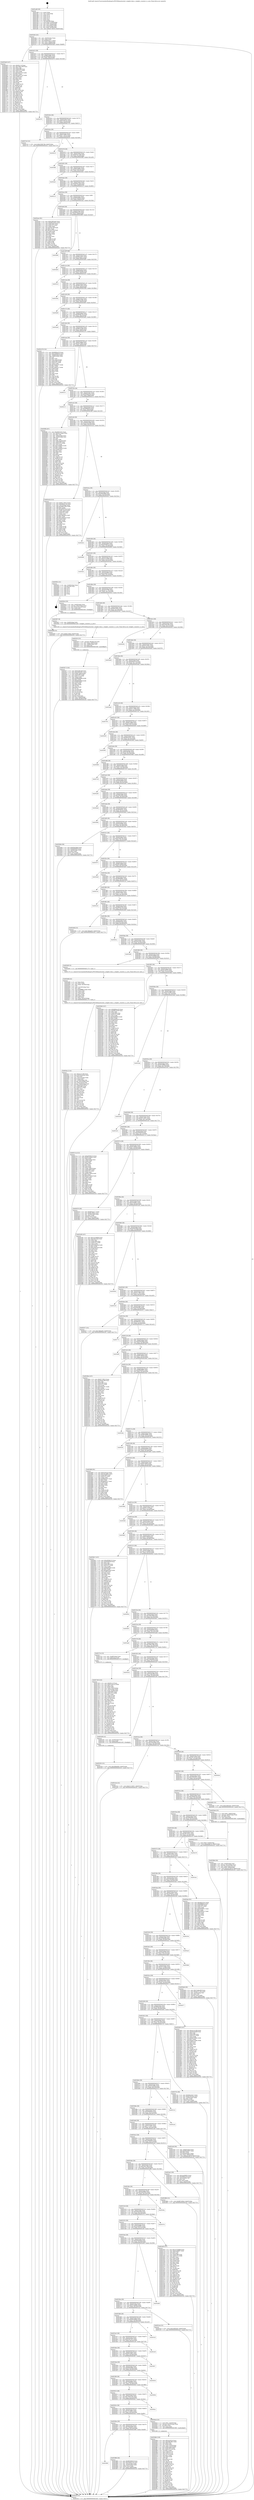 digraph "0x401ad0" {
  label = "0x401ad0 (/mnt/c/Users/mathe/Desktop/tcc/POCII/binaries/extr_weights-data.c_weights_counters_is_zero_Final-ollvm.out::main(0))"
  labelloc = "t"
  node[shape=record]

  Entry [label="",width=0.3,height=0.3,shape=circle,fillcolor=black,style=filled]
  "0x401b02" [label="{
     0x401b02 [32]\l
     | [instrs]\l
     &nbsp;&nbsp;0x401b02 \<+6\>: mov -0xb0(%rbp),%eax\l
     &nbsp;&nbsp;0x401b08 \<+2\>: mov %eax,%ecx\l
     &nbsp;&nbsp;0x401b0a \<+6\>: sub $0x805ea277,%ecx\l
     &nbsp;&nbsp;0x401b10 \<+6\>: mov %eax,-0xb4(%rbp)\l
     &nbsp;&nbsp;0x401b16 \<+6\>: mov %ecx,-0xb8(%rbp)\l
     &nbsp;&nbsp;0x401b1c \<+6\>: je 00000000004026a9 \<main+0xbd9\>\l
  }"]
  "0x4026a9" [label="{
     0x4026a9 [147]\l
     | [instrs]\l
     &nbsp;&nbsp;0x4026a9 \<+5\>: mov $0x95111f,%eax\l
     &nbsp;&nbsp;0x4026ae \<+5\>: mov $0x199e1266,%ecx\l
     &nbsp;&nbsp;0x4026b3 \<+2\>: mov $0x1,%dl\l
     &nbsp;&nbsp;0x4026b5 \<+7\>: mov 0x407090,%esi\l
     &nbsp;&nbsp;0x4026bc \<+7\>: mov 0x40707c,%edi\l
     &nbsp;&nbsp;0x4026c3 \<+3\>: mov %esi,%r8d\l
     &nbsp;&nbsp;0x4026c6 \<+7\>: sub $0x3a3471f2,%r8d\l
     &nbsp;&nbsp;0x4026cd \<+4\>: sub $0x1,%r8d\l
     &nbsp;&nbsp;0x4026d1 \<+7\>: add $0x3a3471f2,%r8d\l
     &nbsp;&nbsp;0x4026d8 \<+4\>: imul %r8d,%esi\l
     &nbsp;&nbsp;0x4026dc \<+3\>: and $0x1,%esi\l
     &nbsp;&nbsp;0x4026df \<+3\>: cmp $0x0,%esi\l
     &nbsp;&nbsp;0x4026e2 \<+4\>: sete %r9b\l
     &nbsp;&nbsp;0x4026e6 \<+3\>: cmp $0xa,%edi\l
     &nbsp;&nbsp;0x4026e9 \<+4\>: setl %r10b\l
     &nbsp;&nbsp;0x4026ed \<+3\>: mov %r9b,%r11b\l
     &nbsp;&nbsp;0x4026f0 \<+4\>: xor $0xff,%r11b\l
     &nbsp;&nbsp;0x4026f4 \<+3\>: mov %r10b,%bl\l
     &nbsp;&nbsp;0x4026f7 \<+3\>: xor $0xff,%bl\l
     &nbsp;&nbsp;0x4026fa \<+3\>: xor $0x1,%dl\l
     &nbsp;&nbsp;0x4026fd \<+3\>: mov %r11b,%r14b\l
     &nbsp;&nbsp;0x402700 \<+4\>: and $0xff,%r14b\l
     &nbsp;&nbsp;0x402704 \<+3\>: and %dl,%r9b\l
     &nbsp;&nbsp;0x402707 \<+3\>: mov %bl,%r15b\l
     &nbsp;&nbsp;0x40270a \<+4\>: and $0xff,%r15b\l
     &nbsp;&nbsp;0x40270e \<+3\>: and %dl,%r10b\l
     &nbsp;&nbsp;0x402711 \<+3\>: or %r9b,%r14b\l
     &nbsp;&nbsp;0x402714 \<+3\>: or %r10b,%r15b\l
     &nbsp;&nbsp;0x402717 \<+3\>: xor %r15b,%r14b\l
     &nbsp;&nbsp;0x40271a \<+3\>: or %bl,%r11b\l
     &nbsp;&nbsp;0x40271d \<+4\>: xor $0xff,%r11b\l
     &nbsp;&nbsp;0x402721 \<+3\>: or $0x1,%dl\l
     &nbsp;&nbsp;0x402724 \<+3\>: and %dl,%r11b\l
     &nbsp;&nbsp;0x402727 \<+3\>: or %r11b,%r14b\l
     &nbsp;&nbsp;0x40272a \<+4\>: test $0x1,%r14b\l
     &nbsp;&nbsp;0x40272e \<+3\>: cmovne %ecx,%eax\l
     &nbsp;&nbsp;0x402731 \<+6\>: mov %eax,-0xb0(%rbp)\l
     &nbsp;&nbsp;0x402737 \<+5\>: jmp 0000000000404245 \<main+0x2775\>\l
  }"]
  "0x401b22" [label="{
     0x401b22 [28]\l
     | [instrs]\l
     &nbsp;&nbsp;0x401b22 \<+5\>: jmp 0000000000401b27 \<main+0x57\>\l
     &nbsp;&nbsp;0x401b27 \<+6\>: mov -0xb4(%rbp),%eax\l
     &nbsp;&nbsp;0x401b2d \<+5\>: sub $0x80ee9b9c,%eax\l
     &nbsp;&nbsp;0x401b32 \<+6\>: mov %eax,-0xbc(%rbp)\l
     &nbsp;&nbsp;0x401b38 \<+6\>: je 0000000000403d76 \<main+0x22a6\>\l
  }"]
  Exit [label="",width=0.3,height=0.3,shape=circle,fillcolor=black,style=filled,peripheries=2]
  "0x403d76" [label="{
     0x403d76\l
  }", style=dashed]
  "0x401b3e" [label="{
     0x401b3e [28]\l
     | [instrs]\l
     &nbsp;&nbsp;0x401b3e \<+5\>: jmp 0000000000401b43 \<main+0x73\>\l
     &nbsp;&nbsp;0x401b43 \<+6\>: mov -0xb4(%rbp),%eax\l
     &nbsp;&nbsp;0x401b49 \<+5\>: sub $0x81285c1e,%eax\l
     &nbsp;&nbsp;0x401b4e \<+6\>: mov %eax,-0xc0(%rbp)\l
     &nbsp;&nbsp;0x401b54 \<+6\>: je 00000000004027e2 \<main+0xd12\>\l
  }"]
  "0x403205" [label="{
     0x403205 [15]\l
     | [instrs]\l
     &nbsp;&nbsp;0x403205 \<+10\>: movl $0x369ef400,-0xb0(%rbp)\l
     &nbsp;&nbsp;0x40320f \<+5\>: jmp 0000000000404245 \<main+0x2775\>\l
  }"]
  "0x4027e2" [label="{
     0x4027e2 [15]\l
     | [instrs]\l
     &nbsp;&nbsp;0x4027e2 \<+10\>: movl $0x523857b8,-0xb0(%rbp)\l
     &nbsp;&nbsp;0x4027ec \<+5\>: jmp 0000000000404245 \<main+0x2775\>\l
  }"]
  "0x401b5a" [label="{
     0x401b5a [28]\l
     | [instrs]\l
     &nbsp;&nbsp;0x401b5a \<+5\>: jmp 0000000000401b5f \<main+0x8f\>\l
     &nbsp;&nbsp;0x401b5f \<+6\>: mov -0xb4(%rbp),%eax\l
     &nbsp;&nbsp;0x401b65 \<+5\>: sub $0x8171f613,%eax\l
     &nbsp;&nbsp;0x401b6a \<+6\>: mov %eax,-0xc4(%rbp)\l
     &nbsp;&nbsp;0x401b70 \<+6\>: je 0000000000404019 \<main+0x2549\>\l
  }"]
  "0x4030d8" [label="{
     0x4030d8 [15]\l
     | [instrs]\l
     &nbsp;&nbsp;0x4030d8 \<+10\>: movl $0x62780af,-0xb0(%rbp)\l
     &nbsp;&nbsp;0x4030e2 \<+5\>: jmp 0000000000404245 \<main+0x2775\>\l
  }"]
  "0x404019" [label="{
     0x404019\l
  }", style=dashed]
  "0x401b76" [label="{
     0x401b76 [28]\l
     | [instrs]\l
     &nbsp;&nbsp;0x401b76 \<+5\>: jmp 0000000000401b7b \<main+0xab\>\l
     &nbsp;&nbsp;0x401b7b \<+6\>: mov -0xb4(%rbp),%eax\l
     &nbsp;&nbsp;0x401b81 \<+5\>: sub $0x81ba71d9,%eax\l
     &nbsp;&nbsp;0x401b86 \<+6\>: mov %eax,-0xc8(%rbp)\l
     &nbsp;&nbsp;0x401b8c \<+6\>: je 00000000004034f8 \<main+0x1a28\>\l
  }"]
  "0x402f27" [label="{
     0x402f27 [110]\l
     | [instrs]\l
     &nbsp;&nbsp;0x402f27 \<+5\>: mov $0xb1b81ab4,%esi\l
     &nbsp;&nbsp;0x402f2c \<+5\>: mov $0x2d091847,%ecx\l
     &nbsp;&nbsp;0x402f31 \<+7\>: movl $0x0,-0x6c(%rbp)\l
     &nbsp;&nbsp;0x402f38 \<+7\>: mov 0x407090,%edx\l
     &nbsp;&nbsp;0x402f3f \<+8\>: mov 0x40707c,%r8d\l
     &nbsp;&nbsp;0x402f47 \<+3\>: mov %edx,%r9d\l
     &nbsp;&nbsp;0x402f4a \<+7\>: add $0x8b9a8db6,%r9d\l
     &nbsp;&nbsp;0x402f51 \<+4\>: sub $0x1,%r9d\l
     &nbsp;&nbsp;0x402f55 \<+7\>: sub $0x8b9a8db6,%r9d\l
     &nbsp;&nbsp;0x402f5c \<+4\>: imul %r9d,%edx\l
     &nbsp;&nbsp;0x402f60 \<+3\>: and $0x1,%edx\l
     &nbsp;&nbsp;0x402f63 \<+3\>: cmp $0x0,%edx\l
     &nbsp;&nbsp;0x402f66 \<+4\>: sete %r10b\l
     &nbsp;&nbsp;0x402f6a \<+4\>: cmp $0xa,%r8d\l
     &nbsp;&nbsp;0x402f6e \<+4\>: setl %r11b\l
     &nbsp;&nbsp;0x402f72 \<+3\>: mov %r10b,%bl\l
     &nbsp;&nbsp;0x402f75 \<+3\>: and %r11b,%bl\l
     &nbsp;&nbsp;0x402f78 \<+3\>: xor %r11b,%r10b\l
     &nbsp;&nbsp;0x402f7b \<+3\>: or %r10b,%bl\l
     &nbsp;&nbsp;0x402f7e \<+3\>: test $0x1,%bl\l
     &nbsp;&nbsp;0x402f81 \<+3\>: cmovne %ecx,%esi\l
     &nbsp;&nbsp;0x402f84 \<+6\>: mov %esi,-0xb0(%rbp)\l
     &nbsp;&nbsp;0x402f8a \<+6\>: mov %eax,-0x260(%rbp)\l
     &nbsp;&nbsp;0x402f90 \<+5\>: jmp 0000000000404245 \<main+0x2775\>\l
  }"]
  "0x4034f8" [label="{
     0x4034f8\l
  }", style=dashed]
  "0x401b92" [label="{
     0x401b92 [28]\l
     | [instrs]\l
     &nbsp;&nbsp;0x401b92 \<+5\>: jmp 0000000000401b97 \<main+0xc7\>\l
     &nbsp;&nbsp;0x401b97 \<+6\>: mov -0xb4(%rbp),%eax\l
     &nbsp;&nbsp;0x401b9d \<+5\>: sub $0x82e58b2a,%eax\l
     &nbsp;&nbsp;0x401ba2 \<+6\>: mov %eax,-0xcc(%rbp)\l
     &nbsp;&nbsp;0x401ba8 \<+6\>: je 0000000000403eb2 \<main+0x23e2\>\l
  }"]
  "0x402f10" [label="{
     0x402f10 [23]\l
     | [instrs]\l
     &nbsp;&nbsp;0x402f10 \<+10\>: movabs $0x405159,%rdi\l
     &nbsp;&nbsp;0x402f1a \<+3\>: mov %eax,-0x68(%rbp)\l
     &nbsp;&nbsp;0x402f1d \<+3\>: mov -0x68(%rbp),%esi\l
     &nbsp;&nbsp;0x402f20 \<+2\>: mov $0x0,%al\l
     &nbsp;&nbsp;0x402f22 \<+5\>: call 0000000000401040 \<printf@plt\>\l
     | [calls]\l
     &nbsp;&nbsp;0x401040 \{1\} (unknown)\l
  }"]
  "0x403eb2" [label="{
     0x403eb2\l
  }", style=dashed]
  "0x401bae" [label="{
     0x401bae [28]\l
     | [instrs]\l
     &nbsp;&nbsp;0x401bae \<+5\>: jmp 0000000000401bb3 \<main+0xe3\>\l
     &nbsp;&nbsp;0x401bb3 \<+6\>: mov -0xb4(%rbp),%eax\l
     &nbsp;&nbsp;0x401bb9 \<+5\>: sub $0x84aa7aea,%eax\l
     &nbsp;&nbsp;0x401bbe \<+6\>: mov %eax,-0xd0(%rbp)\l
     &nbsp;&nbsp;0x401bc4 \<+6\>: je 00000000004041c2 \<main+0x26f2\>\l
  }"]
  "0x402bcc" [label="{
     0x402bcc [114]\l
     | [instrs]\l
     &nbsp;&nbsp;0x402bcc \<+5\>: mov $0xacc1e196,%ecx\l
     &nbsp;&nbsp;0x402bd1 \<+5\>: mov $0x22ba43d4,%edx\l
     &nbsp;&nbsp;0x402bd6 \<+2\>: xor %esi,%esi\l
     &nbsp;&nbsp;0x402bd8 \<+6\>: mov -0x25c(%rbp),%edi\l
     &nbsp;&nbsp;0x402bde \<+3\>: imul %eax,%edi\l
     &nbsp;&nbsp;0x402be1 \<+4\>: mov -0x58(%rbp),%r8\l
     &nbsp;&nbsp;0x402be5 \<+4\>: movslq -0x5c(%rbp),%r9\l
     &nbsp;&nbsp;0x402be9 \<+4\>: mov (%r8,%r9,8),%r8\l
     &nbsp;&nbsp;0x402bed \<+4\>: movslq -0x64(%rbp),%r9\l
     &nbsp;&nbsp;0x402bf1 \<+4\>: mov %edi,(%r8,%r9,4)\l
     &nbsp;&nbsp;0x402bf5 \<+7\>: mov 0x407090,%eax\l
     &nbsp;&nbsp;0x402bfc \<+7\>: mov 0x40707c,%edi\l
     &nbsp;&nbsp;0x402c03 \<+3\>: sub $0x1,%esi\l
     &nbsp;&nbsp;0x402c06 \<+3\>: mov %eax,%r10d\l
     &nbsp;&nbsp;0x402c09 \<+3\>: add %esi,%r10d\l
     &nbsp;&nbsp;0x402c0c \<+4\>: imul %r10d,%eax\l
     &nbsp;&nbsp;0x402c10 \<+3\>: and $0x1,%eax\l
     &nbsp;&nbsp;0x402c13 \<+3\>: cmp $0x0,%eax\l
     &nbsp;&nbsp;0x402c16 \<+4\>: sete %r11b\l
     &nbsp;&nbsp;0x402c1a \<+3\>: cmp $0xa,%edi\l
     &nbsp;&nbsp;0x402c1d \<+3\>: setl %bl\l
     &nbsp;&nbsp;0x402c20 \<+3\>: mov %r11b,%r14b\l
     &nbsp;&nbsp;0x402c23 \<+3\>: and %bl,%r14b\l
     &nbsp;&nbsp;0x402c26 \<+3\>: xor %bl,%r11b\l
     &nbsp;&nbsp;0x402c29 \<+3\>: or %r11b,%r14b\l
     &nbsp;&nbsp;0x402c2c \<+4\>: test $0x1,%r14b\l
     &nbsp;&nbsp;0x402c30 \<+3\>: cmovne %edx,%ecx\l
     &nbsp;&nbsp;0x402c33 \<+6\>: mov %ecx,-0xb0(%rbp)\l
     &nbsp;&nbsp;0x402c39 \<+5\>: jmp 0000000000404245 \<main+0x2775\>\l
  }"]
  "0x4041c2" [label="{
     0x4041c2\l
  }", style=dashed]
  "0x401bca" [label="{
     0x401bca [28]\l
     | [instrs]\l
     &nbsp;&nbsp;0x401bca \<+5\>: jmp 0000000000401bcf \<main+0xff\>\l
     &nbsp;&nbsp;0x401bcf \<+6\>: mov -0xb4(%rbp),%eax\l
     &nbsp;&nbsp;0x401bd5 \<+5\>: sub $0x8656d819,%eax\l
     &nbsp;&nbsp;0x401bda \<+6\>: mov %eax,-0xd4(%rbp)\l
     &nbsp;&nbsp;0x401be0 \<+6\>: je 0000000000402eac \<main+0x13dc\>\l
  }"]
  "0x402b98" [label="{
     0x402b98 [52]\l
     | [instrs]\l
     &nbsp;&nbsp;0x402b98 \<+2\>: xor %ecx,%ecx\l
     &nbsp;&nbsp;0x402b9a \<+5\>: mov $0x2,%edx\l
     &nbsp;&nbsp;0x402b9f \<+6\>: mov %edx,-0x258(%rbp)\l
     &nbsp;&nbsp;0x402ba5 \<+1\>: cltd\l
     &nbsp;&nbsp;0x402ba6 \<+6\>: mov -0x258(%rbp),%esi\l
     &nbsp;&nbsp;0x402bac \<+2\>: idiv %esi\l
     &nbsp;&nbsp;0x402bae \<+6\>: imul $0xfffffffe,%edx,%edx\l
     &nbsp;&nbsp;0x402bb4 \<+2\>: mov %ecx,%edi\l
     &nbsp;&nbsp;0x402bb6 \<+2\>: sub %edx,%edi\l
     &nbsp;&nbsp;0x402bb8 \<+2\>: mov %ecx,%edx\l
     &nbsp;&nbsp;0x402bba \<+3\>: sub $0x1,%edx\l
     &nbsp;&nbsp;0x402bbd \<+2\>: add %edx,%edi\l
     &nbsp;&nbsp;0x402bbf \<+2\>: sub %edi,%ecx\l
     &nbsp;&nbsp;0x402bc1 \<+6\>: mov %ecx,-0x25c(%rbp)\l
     &nbsp;&nbsp;0x402bc7 \<+5\>: call 0000000000401170 \<next_i\>\l
     | [calls]\l
     &nbsp;&nbsp;0x401170 \{1\} (/mnt/c/Users/mathe/Desktop/tcc/POCII/binaries/extr_weights-data.c_weights_counters_is_zero_Final-ollvm.out::next_i)\l
  }"]
  "0x402eac" [label="{
     0x402eac [91]\l
     | [instrs]\l
     &nbsp;&nbsp;0x402eac \<+5\>: mov $0xb1b81ab4,%eax\l
     &nbsp;&nbsp;0x402eb1 \<+5\>: mov $0xb0b7635a,%ecx\l
     &nbsp;&nbsp;0x402eb6 \<+7\>: mov 0x407090,%edx\l
     &nbsp;&nbsp;0x402ebd \<+7\>: mov 0x40707c,%esi\l
     &nbsp;&nbsp;0x402ec4 \<+2\>: mov %edx,%edi\l
     &nbsp;&nbsp;0x402ec6 \<+6\>: sub $0x16c762f,%edi\l
     &nbsp;&nbsp;0x402ecc \<+3\>: sub $0x1,%edi\l
     &nbsp;&nbsp;0x402ecf \<+6\>: add $0x16c762f,%edi\l
     &nbsp;&nbsp;0x402ed5 \<+3\>: imul %edi,%edx\l
     &nbsp;&nbsp;0x402ed8 \<+3\>: and $0x1,%edx\l
     &nbsp;&nbsp;0x402edb \<+3\>: cmp $0x0,%edx\l
     &nbsp;&nbsp;0x402ede \<+4\>: sete %r8b\l
     &nbsp;&nbsp;0x402ee2 \<+3\>: cmp $0xa,%esi\l
     &nbsp;&nbsp;0x402ee5 \<+4\>: setl %r9b\l
     &nbsp;&nbsp;0x402ee9 \<+3\>: mov %r8b,%r10b\l
     &nbsp;&nbsp;0x402eec \<+3\>: and %r9b,%r10b\l
     &nbsp;&nbsp;0x402eef \<+3\>: xor %r9b,%r8b\l
     &nbsp;&nbsp;0x402ef2 \<+3\>: or %r8b,%r10b\l
     &nbsp;&nbsp;0x402ef5 \<+4\>: test $0x1,%r10b\l
     &nbsp;&nbsp;0x402ef9 \<+3\>: cmovne %ecx,%eax\l
     &nbsp;&nbsp;0x402efc \<+6\>: mov %eax,-0xb0(%rbp)\l
     &nbsp;&nbsp;0x402f02 \<+5\>: jmp 0000000000404245 \<main+0x2775\>\l
  }"]
  "0x401be6" [label="{
     0x401be6 [28]\l
     | [instrs]\l
     &nbsp;&nbsp;0x401be6 \<+5\>: jmp 0000000000401beb \<main+0x11b\>\l
     &nbsp;&nbsp;0x401beb \<+6\>: mov -0xb4(%rbp),%eax\l
     &nbsp;&nbsp;0x401bf1 \<+5\>: sub $0x8d64ac33,%eax\l
     &nbsp;&nbsp;0x401bf6 \<+6\>: mov %eax,-0xd8(%rbp)\l
     &nbsp;&nbsp;0x401bfc \<+6\>: je 0000000000403f96 \<main+0x24c6\>\l
  }"]
  "0x4029bb" [label="{
     0x4029bb [34]\l
     | [instrs]\l
     &nbsp;&nbsp;0x4029bb \<+4\>: mov -0x58(%rbp),%rdi\l
     &nbsp;&nbsp;0x4029bf \<+4\>: movslq -0x5c(%rbp),%rcx\l
     &nbsp;&nbsp;0x4029c3 \<+4\>: mov %rax,(%rdi,%rcx,8)\l
     &nbsp;&nbsp;0x4029c7 \<+7\>: movl $0x0,-0x64(%rbp)\l
     &nbsp;&nbsp;0x4029ce \<+10\>: movl $0xe4c1b976,-0xb0(%rbp)\l
     &nbsp;&nbsp;0x4029d8 \<+5\>: jmp 0000000000404245 \<main+0x2775\>\l
  }"]
  "0x403f96" [label="{
     0x403f96\l
  }", style=dashed]
  "0x401c02" [label="{
     0x401c02 [28]\l
     | [instrs]\l
     &nbsp;&nbsp;0x401c02 \<+5\>: jmp 0000000000401c07 \<main+0x137\>\l
     &nbsp;&nbsp;0x401c07 \<+6\>: mov -0xb4(%rbp),%eax\l
     &nbsp;&nbsp;0x401c0d \<+5\>: sub $0x8dacab27,%eax\l
     &nbsp;&nbsp;0x401c12 \<+6\>: mov %eax,-0xdc(%rbp)\l
     &nbsp;&nbsp;0x401c18 \<+6\>: je 0000000000403d04 \<main+0x2234\>\l
  }"]
  "0x402666" [label="{
     0x402666\l
  }", style=dashed]
  "0x403d04" [label="{
     0x403d04\l
  }", style=dashed]
  "0x401c1e" [label="{
     0x401c1e [28]\l
     | [instrs]\l
     &nbsp;&nbsp;0x401c1e \<+5\>: jmp 0000000000401c23 \<main+0x153\>\l
     &nbsp;&nbsp;0x401c23 \<+6\>: mov -0xb4(%rbp),%eax\l
     &nbsp;&nbsp;0x401c29 \<+5\>: sub $0x90339ea6,%eax\l
     &nbsp;&nbsp;0x401c2e \<+6\>: mov %eax,-0xe0(%rbp)\l
     &nbsp;&nbsp;0x401c34 \<+6\>: je 00000000004035c2 \<main+0x1af2\>\l
  }"]
  "0x402986" [label="{
     0x402986 [30]\l
     | [instrs]\l
     &nbsp;&nbsp;0x402986 \<+5\>: mov $0x8656d819,%eax\l
     &nbsp;&nbsp;0x40298b \<+5\>: mov $0x340de226,%ecx\l
     &nbsp;&nbsp;0x402990 \<+3\>: mov -0x5c(%rbp),%edx\l
     &nbsp;&nbsp;0x402993 \<+3\>: cmp -0x50(%rbp),%edx\l
     &nbsp;&nbsp;0x402996 \<+3\>: cmovl %ecx,%eax\l
     &nbsp;&nbsp;0x402999 \<+6\>: mov %eax,-0xb0(%rbp)\l
     &nbsp;&nbsp;0x40299f \<+5\>: jmp 0000000000404245 \<main+0x2775\>\l
  }"]
  "0x4035c2" [label="{
     0x4035c2\l
  }", style=dashed]
  "0x401c3a" [label="{
     0x401c3a [28]\l
     | [instrs]\l
     &nbsp;&nbsp;0x401c3a \<+5\>: jmp 0000000000401c3f \<main+0x16f\>\l
     &nbsp;&nbsp;0x401c3f \<+6\>: mov -0xb4(%rbp),%eax\l
     &nbsp;&nbsp;0x401c45 \<+5\>: sub $0x94c1ab13,%eax\l
     &nbsp;&nbsp;0x401c4a \<+6\>: mov %eax,-0xe4(%rbp)\l
     &nbsp;&nbsp;0x401c50 \<+6\>: je 000000000040338a \<main+0x18ba\>\l
  }"]
  "0x4028db" [label="{
     0x4028db [156]\l
     | [instrs]\l
     &nbsp;&nbsp;0x4028db \<+5\>: mov $0x5a2451b,%ecx\l
     &nbsp;&nbsp;0x4028e0 \<+5\>: mov $0xeefbc98c,%edx\l
     &nbsp;&nbsp;0x4028e5 \<+3\>: mov $0x1,%sil\l
     &nbsp;&nbsp;0x4028e8 \<+3\>: xor %r8d,%r8d\l
     &nbsp;&nbsp;0x4028eb \<+4\>: mov %rax,-0x58(%rbp)\l
     &nbsp;&nbsp;0x4028ef \<+7\>: movl $0x0,-0x5c(%rbp)\l
     &nbsp;&nbsp;0x4028f6 \<+8\>: mov 0x407090,%r9d\l
     &nbsp;&nbsp;0x4028fe \<+8\>: mov 0x40707c,%r10d\l
     &nbsp;&nbsp;0x402906 \<+4\>: sub $0x1,%r8d\l
     &nbsp;&nbsp;0x40290a \<+3\>: mov %r9d,%r11d\l
     &nbsp;&nbsp;0x40290d \<+3\>: add %r8d,%r11d\l
     &nbsp;&nbsp;0x402910 \<+4\>: imul %r11d,%r9d\l
     &nbsp;&nbsp;0x402914 \<+4\>: and $0x1,%r9d\l
     &nbsp;&nbsp;0x402918 \<+4\>: cmp $0x0,%r9d\l
     &nbsp;&nbsp;0x40291c \<+3\>: sete %bl\l
     &nbsp;&nbsp;0x40291f \<+4\>: cmp $0xa,%r10d\l
     &nbsp;&nbsp;0x402923 \<+4\>: setl %r14b\l
     &nbsp;&nbsp;0x402927 \<+3\>: mov %bl,%r15b\l
     &nbsp;&nbsp;0x40292a \<+4\>: xor $0xff,%r15b\l
     &nbsp;&nbsp;0x40292e \<+3\>: mov %r14b,%r12b\l
     &nbsp;&nbsp;0x402931 \<+4\>: xor $0xff,%r12b\l
     &nbsp;&nbsp;0x402935 \<+4\>: xor $0x0,%sil\l
     &nbsp;&nbsp;0x402939 \<+3\>: mov %r15b,%r13b\l
     &nbsp;&nbsp;0x40293c \<+4\>: and $0x0,%r13b\l
     &nbsp;&nbsp;0x402940 \<+3\>: and %sil,%bl\l
     &nbsp;&nbsp;0x402943 \<+3\>: mov %r12b,%al\l
     &nbsp;&nbsp;0x402946 \<+2\>: and $0x0,%al\l
     &nbsp;&nbsp;0x402948 \<+3\>: and %sil,%r14b\l
     &nbsp;&nbsp;0x40294b \<+3\>: or %bl,%r13b\l
     &nbsp;&nbsp;0x40294e \<+3\>: or %r14b,%al\l
     &nbsp;&nbsp;0x402951 \<+3\>: xor %al,%r13b\l
     &nbsp;&nbsp;0x402954 \<+3\>: or %r12b,%r15b\l
     &nbsp;&nbsp;0x402957 \<+4\>: xor $0xff,%r15b\l
     &nbsp;&nbsp;0x40295b \<+4\>: or $0x0,%sil\l
     &nbsp;&nbsp;0x40295f \<+3\>: and %sil,%r15b\l
     &nbsp;&nbsp;0x402962 \<+3\>: or %r15b,%r13b\l
     &nbsp;&nbsp;0x402965 \<+4\>: test $0x1,%r13b\l
     &nbsp;&nbsp;0x402969 \<+3\>: cmovne %edx,%ecx\l
     &nbsp;&nbsp;0x40296c \<+6\>: mov %ecx,-0xb0(%rbp)\l
     &nbsp;&nbsp;0x402972 \<+5\>: jmp 0000000000404245 \<main+0x2775\>\l
  }"]
  "0x40338a" [label="{
     0x40338a\l
  }", style=dashed]
  "0x401c56" [label="{
     0x401c56 [28]\l
     | [instrs]\l
     &nbsp;&nbsp;0x401c56 \<+5\>: jmp 0000000000401c5b \<main+0x18b\>\l
     &nbsp;&nbsp;0x401c5b \<+6\>: mov -0xb4(%rbp),%eax\l
     &nbsp;&nbsp;0x401c61 \<+5\>: sub $0x964a1e9e,%eax\l
     &nbsp;&nbsp;0x401c66 \<+6\>: mov %eax,-0xe8(%rbp)\l
     &nbsp;&nbsp;0x401c6c \<+6\>: je 0000000000403b9f \<main+0x20cf\>\l
  }"]
  "0x40264a" [label="{
     0x40264a [28]\l
     | [instrs]\l
     &nbsp;&nbsp;0x40264a \<+5\>: jmp 000000000040264f \<main+0xb7f\>\l
     &nbsp;&nbsp;0x40264f \<+6\>: mov -0xb4(%rbp),%eax\l
     &nbsp;&nbsp;0x402655 \<+5\>: sub $0x7dbdaef3,%eax\l
     &nbsp;&nbsp;0x40265a \<+6\>: mov %eax,-0x254(%rbp)\l
     &nbsp;&nbsp;0x402660 \<+6\>: je 0000000000402986 \<main+0xeb6\>\l
  }"]
  "0x403b9f" [label="{
     0x403b9f\l
  }", style=dashed]
  "0x401c72" [label="{
     0x401c72 [28]\l
     | [instrs]\l
     &nbsp;&nbsp;0x401c72 \<+5\>: jmp 0000000000401c77 \<main+0x1a7\>\l
     &nbsp;&nbsp;0x401c77 \<+6\>: mov -0xb4(%rbp),%eax\l
     &nbsp;&nbsp;0x401c7d \<+5\>: sub $0x98368750,%eax\l
     &nbsp;&nbsp;0x401c82 \<+6\>: mov %eax,-0xec(%rbp)\l
     &nbsp;&nbsp;0x401c88 \<+6\>: je 0000000000403aa0 \<main+0x1fd0\>\l
  }"]
  "0x4028c4" [label="{
     0x4028c4 [23]\l
     | [instrs]\l
     &nbsp;&nbsp;0x4028c4 \<+7\>: movl $0x1,-0x50(%rbp)\l
     &nbsp;&nbsp;0x4028cb \<+4\>: movslq -0x50(%rbp),%rax\l
     &nbsp;&nbsp;0x4028cf \<+4\>: shl $0x3,%rax\l
     &nbsp;&nbsp;0x4028d3 \<+3\>: mov %rax,%rdi\l
     &nbsp;&nbsp;0x4028d6 \<+5\>: call 0000000000401060 \<malloc@plt\>\l
     | [calls]\l
     &nbsp;&nbsp;0x401060 \{1\} (unknown)\l
  }"]
  "0x403aa0" [label="{
     0x403aa0\l
  }", style=dashed]
  "0x401c8e" [label="{
     0x401c8e [28]\l
     | [instrs]\l
     &nbsp;&nbsp;0x401c8e \<+5\>: jmp 0000000000401c93 \<main+0x1c3\>\l
     &nbsp;&nbsp;0x401c93 \<+6\>: mov -0xb4(%rbp),%eax\l
     &nbsp;&nbsp;0x401c99 \<+5\>: sub $0x9922a1f0,%eax\l
     &nbsp;&nbsp;0x401c9e \<+6\>: mov %eax,-0xf0(%rbp)\l
     &nbsp;&nbsp;0x401ca4 \<+6\>: je 0000000000402a70 \<main+0xfa0\>\l
  }"]
  "0x40262e" [label="{
     0x40262e [28]\l
     | [instrs]\l
     &nbsp;&nbsp;0x40262e \<+5\>: jmp 0000000000402633 \<main+0xb63\>\l
     &nbsp;&nbsp;0x402633 \<+6\>: mov -0xb4(%rbp),%eax\l
     &nbsp;&nbsp;0x402639 \<+5\>: sub $0x7b13df01,%eax\l
     &nbsp;&nbsp;0x40263e \<+6\>: mov %eax,-0x250(%rbp)\l
     &nbsp;&nbsp;0x402644 \<+6\>: je 00000000004028c4 \<main+0xdf4\>\l
  }"]
  "0x402a70" [label="{
     0x402a70 [114]\l
     | [instrs]\l
     &nbsp;&nbsp;0x402a70 \<+5\>: mov $0x8d64ac33,%eax\l
     &nbsp;&nbsp;0x402a75 \<+5\>: mov $0x5a0bbb43,%ecx\l
     &nbsp;&nbsp;0x402a7a \<+3\>: mov -0x64(%rbp),%edx\l
     &nbsp;&nbsp;0x402a7d \<+3\>: cmp -0x60(%rbp),%edx\l
     &nbsp;&nbsp;0x402a80 \<+4\>: setl %sil\l
     &nbsp;&nbsp;0x402a84 \<+4\>: and $0x1,%sil\l
     &nbsp;&nbsp;0x402a88 \<+4\>: mov %sil,-0x2c(%rbp)\l
     &nbsp;&nbsp;0x402a8c \<+7\>: mov 0x407090,%edx\l
     &nbsp;&nbsp;0x402a93 \<+7\>: mov 0x40707c,%edi\l
     &nbsp;&nbsp;0x402a9a \<+3\>: mov %edx,%r8d\l
     &nbsp;&nbsp;0x402a9d \<+7\>: add $0x7ee6a527,%r8d\l
     &nbsp;&nbsp;0x402aa4 \<+4\>: sub $0x1,%r8d\l
     &nbsp;&nbsp;0x402aa8 \<+7\>: sub $0x7ee6a527,%r8d\l
     &nbsp;&nbsp;0x402aaf \<+4\>: imul %r8d,%edx\l
     &nbsp;&nbsp;0x402ab3 \<+3\>: and $0x1,%edx\l
     &nbsp;&nbsp;0x402ab6 \<+3\>: cmp $0x0,%edx\l
     &nbsp;&nbsp;0x402ab9 \<+4\>: sete %sil\l
     &nbsp;&nbsp;0x402abd \<+3\>: cmp $0xa,%edi\l
     &nbsp;&nbsp;0x402ac0 \<+4\>: setl %r9b\l
     &nbsp;&nbsp;0x402ac4 \<+3\>: mov %sil,%r10b\l
     &nbsp;&nbsp;0x402ac7 \<+3\>: and %r9b,%r10b\l
     &nbsp;&nbsp;0x402aca \<+3\>: xor %r9b,%sil\l
     &nbsp;&nbsp;0x402acd \<+3\>: or %sil,%r10b\l
     &nbsp;&nbsp;0x402ad0 \<+4\>: test $0x1,%r10b\l
     &nbsp;&nbsp;0x402ad4 \<+3\>: cmovne %ecx,%eax\l
     &nbsp;&nbsp;0x402ad7 \<+6\>: mov %eax,-0xb0(%rbp)\l
     &nbsp;&nbsp;0x402add \<+5\>: jmp 0000000000404245 \<main+0x2775\>\l
  }"]
  "0x401caa" [label="{
     0x401caa [28]\l
     | [instrs]\l
     &nbsp;&nbsp;0x401caa \<+5\>: jmp 0000000000401caf \<main+0x1df\>\l
     &nbsp;&nbsp;0x401caf \<+6\>: mov -0xb4(%rbp),%eax\l
     &nbsp;&nbsp;0x401cb5 \<+5\>: sub $0x9ce780f2,%eax\l
     &nbsp;&nbsp;0x401cba \<+6\>: mov %eax,-0xf4(%rbp)\l
     &nbsp;&nbsp;0x401cc0 \<+6\>: je 0000000000404221 \<main+0x2751\>\l
  }"]
  "0x4036cc" [label="{
     0x4036cc\l
  }", style=dashed]
  "0x404221" [label="{
     0x404221\l
  }", style=dashed]
  "0x401cc6" [label="{
     0x401cc6 [28]\l
     | [instrs]\l
     &nbsp;&nbsp;0x401cc6 \<+5\>: jmp 0000000000401ccb \<main+0x1fb\>\l
     &nbsp;&nbsp;0x401ccb \<+6\>: mov -0xb4(%rbp),%eax\l
     &nbsp;&nbsp;0x401cd1 \<+5\>: sub $0x9dabe21e,%eax\l
     &nbsp;&nbsp;0x401cd6 \<+6\>: mov %eax,-0xf8(%rbp)\l
     &nbsp;&nbsp;0x401cdc \<+6\>: je 0000000000404212 \<main+0x2742\>\l
  }"]
  "0x402612" [label="{
     0x402612 [28]\l
     | [instrs]\l
     &nbsp;&nbsp;0x402612 \<+5\>: jmp 0000000000402617 \<main+0xb47\>\l
     &nbsp;&nbsp;0x402617 \<+6\>: mov -0xb4(%rbp),%eax\l
     &nbsp;&nbsp;0x40261d \<+5\>: sub $0x74a057d5,%eax\l
     &nbsp;&nbsp;0x402622 \<+6\>: mov %eax,-0x24c(%rbp)\l
     &nbsp;&nbsp;0x402628 \<+6\>: je 00000000004036cc \<main+0x1bfc\>\l
  }"]
  "0x404212" [label="{
     0x404212\l
  }", style=dashed]
  "0x401ce2" [label="{
     0x401ce2 [28]\l
     | [instrs]\l
     &nbsp;&nbsp;0x401ce2 \<+5\>: jmp 0000000000401ce7 \<main+0x217\>\l
     &nbsp;&nbsp;0x401ce7 \<+6\>: mov -0xb4(%rbp),%eax\l
     &nbsp;&nbsp;0x401ced \<+5\>: sub $0x9dff49cd,%eax\l
     &nbsp;&nbsp;0x401cf2 \<+6\>: mov %eax,-0xfc(%rbp)\l
     &nbsp;&nbsp;0x401cf8 \<+6\>: je 0000000000402fff \<main+0x152f\>\l
  }"]
  "0x40385b" [label="{
     0x40385b\l
  }", style=dashed]
  "0x402fff" [label="{
     0x402fff [167]\l
     | [instrs]\l
     &nbsp;&nbsp;0x402fff \<+5\>: mov $0x4f455355,%eax\l
     &nbsp;&nbsp;0x403004 \<+5\>: mov $0x45570ade,%ecx\l
     &nbsp;&nbsp;0x403009 \<+2\>: mov $0x1,%dl\l
     &nbsp;&nbsp;0x40300b \<+3\>: mov -0x6c(%rbp),%esi\l
     &nbsp;&nbsp;0x40300e \<+3\>: cmp -0x50(%rbp),%esi\l
     &nbsp;&nbsp;0x403011 \<+4\>: setl %dil\l
     &nbsp;&nbsp;0x403015 \<+4\>: and $0x1,%dil\l
     &nbsp;&nbsp;0x403019 \<+4\>: mov %dil,-0x2b(%rbp)\l
     &nbsp;&nbsp;0x40301d \<+7\>: mov 0x407090,%esi\l
     &nbsp;&nbsp;0x403024 \<+8\>: mov 0x40707c,%r8d\l
     &nbsp;&nbsp;0x40302c \<+3\>: mov %esi,%r9d\l
     &nbsp;&nbsp;0x40302f \<+7\>: add $0x13c8bf03,%r9d\l
     &nbsp;&nbsp;0x403036 \<+4\>: sub $0x1,%r9d\l
     &nbsp;&nbsp;0x40303a \<+7\>: sub $0x13c8bf03,%r9d\l
     &nbsp;&nbsp;0x403041 \<+4\>: imul %r9d,%esi\l
     &nbsp;&nbsp;0x403045 \<+3\>: and $0x1,%esi\l
     &nbsp;&nbsp;0x403048 \<+3\>: cmp $0x0,%esi\l
     &nbsp;&nbsp;0x40304b \<+4\>: sete %dil\l
     &nbsp;&nbsp;0x40304f \<+4\>: cmp $0xa,%r8d\l
     &nbsp;&nbsp;0x403053 \<+4\>: setl %r10b\l
     &nbsp;&nbsp;0x403057 \<+3\>: mov %dil,%r11b\l
     &nbsp;&nbsp;0x40305a \<+4\>: xor $0xff,%r11b\l
     &nbsp;&nbsp;0x40305e \<+3\>: mov %r10b,%bl\l
     &nbsp;&nbsp;0x403061 \<+3\>: xor $0xff,%bl\l
     &nbsp;&nbsp;0x403064 \<+3\>: xor $0x1,%dl\l
     &nbsp;&nbsp;0x403067 \<+3\>: mov %r11b,%r14b\l
     &nbsp;&nbsp;0x40306a \<+4\>: and $0xff,%r14b\l
     &nbsp;&nbsp;0x40306e \<+3\>: and %dl,%dil\l
     &nbsp;&nbsp;0x403071 \<+3\>: mov %bl,%r15b\l
     &nbsp;&nbsp;0x403074 \<+4\>: and $0xff,%r15b\l
     &nbsp;&nbsp;0x403078 \<+3\>: and %dl,%r10b\l
     &nbsp;&nbsp;0x40307b \<+3\>: or %dil,%r14b\l
     &nbsp;&nbsp;0x40307e \<+3\>: or %r10b,%r15b\l
     &nbsp;&nbsp;0x403081 \<+3\>: xor %r15b,%r14b\l
     &nbsp;&nbsp;0x403084 \<+3\>: or %bl,%r11b\l
     &nbsp;&nbsp;0x403087 \<+4\>: xor $0xff,%r11b\l
     &nbsp;&nbsp;0x40308b \<+3\>: or $0x1,%dl\l
     &nbsp;&nbsp;0x40308e \<+3\>: and %dl,%r11b\l
     &nbsp;&nbsp;0x403091 \<+3\>: or %r11b,%r14b\l
     &nbsp;&nbsp;0x403094 \<+4\>: test $0x1,%r14b\l
     &nbsp;&nbsp;0x403098 \<+3\>: cmovne %ecx,%eax\l
     &nbsp;&nbsp;0x40309b \<+6\>: mov %eax,-0xb0(%rbp)\l
     &nbsp;&nbsp;0x4030a1 \<+5\>: jmp 0000000000404245 \<main+0x2775\>\l
  }"]
  "0x401cfe" [label="{
     0x401cfe [28]\l
     | [instrs]\l
     &nbsp;&nbsp;0x401cfe \<+5\>: jmp 0000000000401d03 \<main+0x233\>\l
     &nbsp;&nbsp;0x401d03 \<+6\>: mov -0xb4(%rbp),%eax\l
     &nbsp;&nbsp;0x401d09 \<+5\>: sub $0x9e04c298,%eax\l
     &nbsp;&nbsp;0x401d0e \<+6\>: mov %eax,-0x100(%rbp)\l
     &nbsp;&nbsp;0x401d14 \<+6\>: je 0000000000402e2d \<main+0x135d\>\l
  }"]
  "0x4025f6" [label="{
     0x4025f6 [28]\l
     | [instrs]\l
     &nbsp;&nbsp;0x4025f6 \<+5\>: jmp 00000000004025fb \<main+0xb2b\>\l
     &nbsp;&nbsp;0x4025fb \<+6\>: mov -0xb4(%rbp),%eax\l
     &nbsp;&nbsp;0x402601 \<+5\>: sub $0x749d9d2e,%eax\l
     &nbsp;&nbsp;0x402606 \<+6\>: mov %eax,-0x248(%rbp)\l
     &nbsp;&nbsp;0x40260c \<+6\>: je 000000000040385b \<main+0x1d8b\>\l
  }"]
  "0x402e2d" [label="{
     0x402e2d [112]\l
     | [instrs]\l
     &nbsp;&nbsp;0x402e2d \<+5\>: mov $0x8171f613,%eax\l
     &nbsp;&nbsp;0x402e32 \<+5\>: mov $0xd983e158,%ecx\l
     &nbsp;&nbsp;0x402e37 \<+3\>: mov -0x5c(%rbp),%edx\l
     &nbsp;&nbsp;0x402e3a \<+6\>: add $0xa80b7d24,%edx\l
     &nbsp;&nbsp;0x402e40 \<+3\>: add $0x1,%edx\l
     &nbsp;&nbsp;0x402e43 \<+6\>: sub $0xa80b7d24,%edx\l
     &nbsp;&nbsp;0x402e49 \<+3\>: mov %edx,-0x5c(%rbp)\l
     &nbsp;&nbsp;0x402e4c \<+7\>: mov 0x407090,%edx\l
     &nbsp;&nbsp;0x402e53 \<+7\>: mov 0x40707c,%esi\l
     &nbsp;&nbsp;0x402e5a \<+2\>: mov %edx,%edi\l
     &nbsp;&nbsp;0x402e5c \<+6\>: sub $0xc3dba4c4,%edi\l
     &nbsp;&nbsp;0x402e62 \<+3\>: sub $0x1,%edi\l
     &nbsp;&nbsp;0x402e65 \<+6\>: add $0xc3dba4c4,%edi\l
     &nbsp;&nbsp;0x402e6b \<+3\>: imul %edi,%edx\l
     &nbsp;&nbsp;0x402e6e \<+3\>: and $0x1,%edx\l
     &nbsp;&nbsp;0x402e71 \<+3\>: cmp $0x0,%edx\l
     &nbsp;&nbsp;0x402e74 \<+4\>: sete %r8b\l
     &nbsp;&nbsp;0x402e78 \<+3\>: cmp $0xa,%esi\l
     &nbsp;&nbsp;0x402e7b \<+4\>: setl %r9b\l
     &nbsp;&nbsp;0x402e7f \<+3\>: mov %r8b,%r10b\l
     &nbsp;&nbsp;0x402e82 \<+3\>: and %r9b,%r10b\l
     &nbsp;&nbsp;0x402e85 \<+3\>: xor %r9b,%r8b\l
     &nbsp;&nbsp;0x402e88 \<+3\>: or %r8b,%r10b\l
     &nbsp;&nbsp;0x402e8b \<+4\>: test $0x1,%r10b\l
     &nbsp;&nbsp;0x402e8f \<+3\>: cmovne %ecx,%eax\l
     &nbsp;&nbsp;0x402e92 \<+6\>: mov %eax,-0xb0(%rbp)\l
     &nbsp;&nbsp;0x402e98 \<+5\>: jmp 0000000000404245 \<main+0x2775\>\l
  }"]
  "0x401d1a" [label="{
     0x401d1a [28]\l
     | [instrs]\l
     &nbsp;&nbsp;0x401d1a \<+5\>: jmp 0000000000401d1f \<main+0x24f\>\l
     &nbsp;&nbsp;0x401d1f \<+6\>: mov -0xb4(%rbp),%eax\l
     &nbsp;&nbsp;0x401d25 \<+5\>: sub $0xa958c089,%eax\l
     &nbsp;&nbsp;0x401d2a \<+6\>: mov %eax,-0x104(%rbp)\l
     &nbsp;&nbsp;0x401d30 \<+6\>: je 0000000000403d2e \<main+0x225e\>\l
  }"]
  "0x40282d" [label="{
     0x40282d\l
  }", style=dashed]
  "0x403d2e" [label="{
     0x403d2e\l
  }", style=dashed]
  "0x401d36" [label="{
     0x401d36 [28]\l
     | [instrs]\l
     &nbsp;&nbsp;0x401d36 \<+5\>: jmp 0000000000401d3b \<main+0x26b\>\l
     &nbsp;&nbsp;0x401d3b \<+6\>: mov -0xb4(%rbp),%eax\l
     &nbsp;&nbsp;0x401d41 \<+5\>: sub $0xa959bd74,%eax\l
     &nbsp;&nbsp;0x401d46 \<+6\>: mov %eax,-0x108(%rbp)\l
     &nbsp;&nbsp;0x401d4c \<+6\>: je 0000000000404086 \<main+0x25b6\>\l
  }"]
  "0x4025da" [label="{
     0x4025da [28]\l
     | [instrs]\l
     &nbsp;&nbsp;0x4025da \<+5\>: jmp 00000000004025df \<main+0xb0f\>\l
     &nbsp;&nbsp;0x4025df \<+6\>: mov -0xb4(%rbp),%eax\l
     &nbsp;&nbsp;0x4025e5 \<+5\>: sub $0x6e64384e,%eax\l
     &nbsp;&nbsp;0x4025ea \<+6\>: mov %eax,-0x244(%rbp)\l
     &nbsp;&nbsp;0x4025f0 \<+6\>: je 000000000040282d \<main+0xd5d\>\l
  }"]
  "0x404086" [label="{
     0x404086\l
  }", style=dashed]
  "0x401d52" [label="{
     0x401d52 [28]\l
     | [instrs]\l
     &nbsp;&nbsp;0x401d52 \<+5\>: jmp 0000000000401d57 \<main+0x287\>\l
     &nbsp;&nbsp;0x401d57 \<+6\>: mov -0xb4(%rbp),%eax\l
     &nbsp;&nbsp;0x401d5d \<+5\>: sub $0xacc1e196,%eax\l
     &nbsp;&nbsp;0x401d62 \<+6\>: mov %eax,-0x10c(%rbp)\l
     &nbsp;&nbsp;0x401d68 \<+6\>: je 0000000000403fa5 \<main+0x24d5\>\l
  }"]
  "0x403f07" [label="{
     0x403f07\l
  }", style=dashed]
  "0x403fa5" [label="{
     0x403fa5\l
  }", style=dashed]
  "0x401d6e" [label="{
     0x401d6e [28]\l
     | [instrs]\l
     &nbsp;&nbsp;0x401d6e \<+5\>: jmp 0000000000401d73 \<main+0x2a3\>\l
     &nbsp;&nbsp;0x401d73 \<+6\>: mov -0xb4(%rbp),%eax\l
     &nbsp;&nbsp;0x401d79 \<+5\>: sub $0xace8ef7b,%eax\l
     &nbsp;&nbsp;0x401d7e \<+6\>: mov %eax,-0x110(%rbp)\l
     &nbsp;&nbsp;0x401d84 \<+6\>: je 0000000000403f31 \<main+0x2461\>\l
  }"]
  "0x4025be" [label="{
     0x4025be [28]\l
     | [instrs]\l
     &nbsp;&nbsp;0x4025be \<+5\>: jmp 00000000004025c3 \<main+0xaf3\>\l
     &nbsp;&nbsp;0x4025c3 \<+6\>: mov -0xb4(%rbp),%eax\l
     &nbsp;&nbsp;0x4025c9 \<+5\>: sub $0x6d21f4d1,%eax\l
     &nbsp;&nbsp;0x4025ce \<+6\>: mov %eax,-0x240(%rbp)\l
     &nbsp;&nbsp;0x4025d4 \<+6\>: je 0000000000403f07 \<main+0x2437\>\l
  }"]
  "0x403f31" [label="{
     0x403f31 [21]\l
     | [instrs]\l
     &nbsp;&nbsp;0x403f31 \<+3\>: mov -0x38(%rbp),%eax\l
     &nbsp;&nbsp;0x403f34 \<+7\>: add $0x268,%rsp\l
     &nbsp;&nbsp;0x403f3b \<+1\>: pop %rbx\l
     &nbsp;&nbsp;0x403f3c \<+2\>: pop %r12\l
     &nbsp;&nbsp;0x403f3e \<+2\>: pop %r13\l
     &nbsp;&nbsp;0x403f40 \<+2\>: pop %r14\l
     &nbsp;&nbsp;0x403f42 \<+2\>: pop %r15\l
     &nbsp;&nbsp;0x403f44 \<+1\>: pop %rbp\l
     &nbsp;&nbsp;0x403f45 \<+1\>: ret\l
  }"]
  "0x401d8a" [label="{
     0x401d8a [28]\l
     | [instrs]\l
     &nbsp;&nbsp;0x401d8a \<+5\>: jmp 0000000000401d8f \<main+0x2bf\>\l
     &nbsp;&nbsp;0x401d8f \<+6\>: mov -0xb4(%rbp),%eax\l
     &nbsp;&nbsp;0x401d95 \<+5\>: sub $0xad757785,%eax\l
     &nbsp;&nbsp;0x401d9a \<+6\>: mov %eax,-0x114(%rbp)\l
     &nbsp;&nbsp;0x401da0 \<+6\>: je 00000000004030c4 \<main+0x15f4\>\l
  }"]
  "0x4041e8" [label="{
     0x4041e8\l
  }", style=dashed]
  "0x4030c4" [label="{
     0x4030c4 [20]\l
     | [instrs]\l
     &nbsp;&nbsp;0x4030c4 \<+4\>: mov -0x58(%rbp),%rax\l
     &nbsp;&nbsp;0x4030c8 \<+4\>: movslq -0x6c(%rbp),%rcx\l
     &nbsp;&nbsp;0x4030cc \<+4\>: mov (%rax,%rcx,8),%rax\l
     &nbsp;&nbsp;0x4030d0 \<+3\>: mov %rax,%rdi\l
     &nbsp;&nbsp;0x4030d3 \<+5\>: call 0000000000401030 \<free@plt\>\l
     | [calls]\l
     &nbsp;&nbsp;0x401030 \{1\} (unknown)\l
  }"]
  "0x401da6" [label="{
     0x401da6 [28]\l
     | [instrs]\l
     &nbsp;&nbsp;0x401da6 \<+5\>: jmp 0000000000401dab \<main+0x2db\>\l
     &nbsp;&nbsp;0x401dab \<+6\>: mov -0xb4(%rbp),%eax\l
     &nbsp;&nbsp;0x401db1 \<+5\>: sub $0xb0b7635a,%eax\l
     &nbsp;&nbsp;0x401db6 \<+6\>: mov %eax,-0x118(%rbp)\l
     &nbsp;&nbsp;0x401dbc \<+6\>: je 0000000000402f07 \<main+0x1437\>\l
  }"]
  "0x4025a2" [label="{
     0x4025a2 [28]\l
     | [instrs]\l
     &nbsp;&nbsp;0x4025a2 \<+5\>: jmp 00000000004025a7 \<main+0xad7\>\l
     &nbsp;&nbsp;0x4025a7 \<+6\>: mov -0xb4(%rbp),%eax\l
     &nbsp;&nbsp;0x4025ad \<+5\>: sub $0x6cb875d7,%eax\l
     &nbsp;&nbsp;0x4025b2 \<+6\>: mov %eax,-0x23c(%rbp)\l
     &nbsp;&nbsp;0x4025b8 \<+6\>: je 00000000004041e8 \<main+0x2718\>\l
  }"]
  "0x402f07" [label="{
     0x402f07 [9]\l
     | [instrs]\l
     &nbsp;&nbsp;0x402f07 \<+4\>: mov -0x58(%rbp),%rdi\l
     &nbsp;&nbsp;0x402f0b \<+5\>: call 0000000000401430 \<weights_counters_is_zero\>\l
     | [calls]\l
     &nbsp;&nbsp;0x401430 \{1\} (/mnt/c/Users/mathe/Desktop/tcc/POCII/binaries/extr_weights-data.c_weights_counters_is_zero_Final-ollvm.out::weights_counters_is_zero)\l
  }"]
  "0x401dc2" [label="{
     0x401dc2 [28]\l
     | [instrs]\l
     &nbsp;&nbsp;0x401dc2 \<+5\>: jmp 0000000000401dc7 \<main+0x2f7\>\l
     &nbsp;&nbsp;0x401dc7 \<+6\>: mov -0xb4(%rbp),%eax\l
     &nbsp;&nbsp;0x401dcd \<+5\>: sub $0xb1b81ab4,%eax\l
     &nbsp;&nbsp;0x401dd2 \<+6\>: mov %eax,-0x11c(%rbp)\l
     &nbsp;&nbsp;0x401dd8 \<+6\>: je 000000000040403b \<main+0x256b\>\l
  }"]
  "0x40352f" [label="{
     0x40352f\l
  }", style=dashed]
  "0x40403b" [label="{
     0x40403b\l
  }", style=dashed]
  "0x401dde" [label="{
     0x401dde [28]\l
     | [instrs]\l
     &nbsp;&nbsp;0x401dde \<+5\>: jmp 0000000000401de3 \<main+0x313\>\l
     &nbsp;&nbsp;0x401de3 \<+6\>: mov -0xb4(%rbp),%eax\l
     &nbsp;&nbsp;0x401de9 \<+5\>: sub $0xb3221651,%eax\l
     &nbsp;&nbsp;0x401dee \<+6\>: mov %eax,-0x120(%rbp)\l
     &nbsp;&nbsp;0x401df4 \<+6\>: je 0000000000403b49 \<main+0x2079\>\l
  }"]
  "0x402586" [label="{
     0x402586 [28]\l
     | [instrs]\l
     &nbsp;&nbsp;0x402586 \<+5\>: jmp 000000000040258b \<main+0xabb\>\l
     &nbsp;&nbsp;0x40258b \<+6\>: mov -0xb4(%rbp),%eax\l
     &nbsp;&nbsp;0x402591 \<+5\>: sub $0x66c44bb0,%eax\l
     &nbsp;&nbsp;0x402596 \<+6\>: mov %eax,-0x238(%rbp)\l
     &nbsp;&nbsp;0x40259c \<+6\>: je 000000000040352f \<main+0x1a5f\>\l
  }"]
  "0x403b49" [label="{
     0x403b49\l
  }", style=dashed]
  "0x401dfa" [label="{
     0x401dfa [28]\l
     | [instrs]\l
     &nbsp;&nbsp;0x401dfa \<+5\>: jmp 0000000000401dff \<main+0x32f\>\l
     &nbsp;&nbsp;0x401dff \<+6\>: mov -0xb4(%rbp),%eax\l
     &nbsp;&nbsp;0x401e05 \<+5\>: sub $0xb4043778,%eax\l
     &nbsp;&nbsp;0x401e0a \<+6\>: mov %eax,-0x124(%rbp)\l
     &nbsp;&nbsp;0x401e10 \<+6\>: je 0000000000403eda \<main+0x240a\>\l
  }"]
  "0x4031ea" [label="{
     0x4031ea [15]\l
     | [instrs]\l
     &nbsp;&nbsp;0x4031ea \<+10\>: movl $0x3c085ab3,-0xb0(%rbp)\l
     &nbsp;&nbsp;0x4031f4 \<+5\>: jmp 0000000000404245 \<main+0x2775\>\l
  }"]
  "0x403eda" [label="{
     0x403eda\l
  }", style=dashed]
  "0x401e16" [label="{
     0x401e16 [28]\l
     | [instrs]\l
     &nbsp;&nbsp;0x401e16 \<+5\>: jmp 0000000000401e1b \<main+0x34b\>\l
     &nbsp;&nbsp;0x401e1b \<+6\>: mov -0xb4(%rbp),%eax\l
     &nbsp;&nbsp;0x401e21 \<+5\>: sub $0xb5c77f09,%eax\l
     &nbsp;&nbsp;0x401e26 \<+6\>: mov %eax,-0x128(%rbp)\l
     &nbsp;&nbsp;0x401e2c \<+6\>: je 0000000000403763 \<main+0x1c93\>\l
  }"]
  "0x40256a" [label="{
     0x40256a [28]\l
     | [instrs]\l
     &nbsp;&nbsp;0x40256a \<+5\>: jmp 000000000040256f \<main+0xa9f\>\l
     &nbsp;&nbsp;0x40256f \<+6\>: mov -0xb4(%rbp),%eax\l
     &nbsp;&nbsp;0x402575 \<+5\>: sub $0x651ba6d5,%eax\l
     &nbsp;&nbsp;0x40257a \<+6\>: mov %eax,-0x234(%rbp)\l
     &nbsp;&nbsp;0x402580 \<+6\>: je 00000000004031ea \<main+0x171a\>\l
  }"]
  "0x403763" [label="{
     0x403763\l
  }", style=dashed]
  "0x401e32" [label="{
     0x401e32 [28]\l
     | [instrs]\l
     &nbsp;&nbsp;0x401e32 \<+5\>: jmp 0000000000401e37 \<main+0x367\>\l
     &nbsp;&nbsp;0x401e37 \<+6\>: mov -0xb4(%rbp),%eax\l
     &nbsp;&nbsp;0x401e3d \<+5\>: sub $0xb61aa936,%eax\l
     &nbsp;&nbsp;0x401e42 \<+6\>: mov %eax,-0x12c(%rbp)\l
     &nbsp;&nbsp;0x401e48 \<+6\>: je 0000000000403639 \<main+0x1b69\>\l
  }"]
  "0x403a08" [label="{
     0x403a08\l
  }", style=dashed]
  "0x403639" [label="{
     0x403639\l
  }", style=dashed]
  "0x401e4e" [label="{
     0x401e4e [28]\l
     | [instrs]\l
     &nbsp;&nbsp;0x401e4e \<+5\>: jmp 0000000000401e53 \<main+0x383\>\l
     &nbsp;&nbsp;0x401e53 \<+6\>: mov -0xb4(%rbp),%eax\l
     &nbsp;&nbsp;0x401e59 \<+5\>: sub $0xb8a54247,%eax\l
     &nbsp;&nbsp;0x401e5e \<+6\>: mov %eax,-0x130(%rbp)\l
     &nbsp;&nbsp;0x401e64 \<+6\>: je 000000000040280f \<main+0xd3f\>\l
  }"]
  "0x40254e" [label="{
     0x40254e [28]\l
     | [instrs]\l
     &nbsp;&nbsp;0x40254e \<+5\>: jmp 0000000000402553 \<main+0xa83\>\l
     &nbsp;&nbsp;0x402553 \<+6\>: mov -0xb4(%rbp),%eax\l
     &nbsp;&nbsp;0x402559 \<+5\>: sub $0x626e0ea6,%eax\l
     &nbsp;&nbsp;0x40255e \<+6\>: mov %eax,-0x230(%rbp)\l
     &nbsp;&nbsp;0x402564 \<+6\>: je 0000000000403a08 \<main+0x1f38\>\l
  }"]
  "0x40280f" [label="{
     0x40280f\l
  }", style=dashed]
  "0x401e6a" [label="{
     0x401e6a [28]\l
     | [instrs]\l
     &nbsp;&nbsp;0x401e6a \<+5\>: jmp 0000000000401e6f \<main+0x39f\>\l
     &nbsp;&nbsp;0x401e6f \<+6\>: mov -0xb4(%rbp),%eax\l
     &nbsp;&nbsp;0x401e75 \<+5\>: sub $0xbc5fb1bb,%eax\l
     &nbsp;&nbsp;0x401e7a \<+6\>: mov %eax,-0x134(%rbp)\l
     &nbsp;&nbsp;0x401e80 \<+6\>: je 0000000000403966 \<main+0x1e96\>\l
  }"]
  "0x402c6f" [label="{
     0x402c6f [137]\l
     | [instrs]\l
     &nbsp;&nbsp;0x402c6f \<+5\>: mov $0x1415b689,%eax\l
     &nbsp;&nbsp;0x402c74 \<+5\>: mov $0xece4b8f7,%ecx\l
     &nbsp;&nbsp;0x402c79 \<+2\>: mov $0x1,%dl\l
     &nbsp;&nbsp;0x402c7b \<+2\>: xor %esi,%esi\l
     &nbsp;&nbsp;0x402c7d \<+7\>: mov 0x407090,%edi\l
     &nbsp;&nbsp;0x402c84 \<+8\>: mov 0x40707c,%r8d\l
     &nbsp;&nbsp;0x402c8c \<+3\>: sub $0x1,%esi\l
     &nbsp;&nbsp;0x402c8f \<+3\>: mov %edi,%r9d\l
     &nbsp;&nbsp;0x402c92 \<+3\>: add %esi,%r9d\l
     &nbsp;&nbsp;0x402c95 \<+4\>: imul %r9d,%edi\l
     &nbsp;&nbsp;0x402c99 \<+3\>: and $0x1,%edi\l
     &nbsp;&nbsp;0x402c9c \<+3\>: cmp $0x0,%edi\l
     &nbsp;&nbsp;0x402c9f \<+4\>: sete %r10b\l
     &nbsp;&nbsp;0x402ca3 \<+4\>: cmp $0xa,%r8d\l
     &nbsp;&nbsp;0x402ca7 \<+4\>: setl %r11b\l
     &nbsp;&nbsp;0x402cab \<+3\>: mov %r10b,%bl\l
     &nbsp;&nbsp;0x402cae \<+3\>: xor $0xff,%bl\l
     &nbsp;&nbsp;0x402cb1 \<+3\>: mov %r11b,%r14b\l
     &nbsp;&nbsp;0x402cb4 \<+4\>: xor $0xff,%r14b\l
     &nbsp;&nbsp;0x402cb8 \<+3\>: xor $0x1,%dl\l
     &nbsp;&nbsp;0x402cbb \<+3\>: mov %bl,%r15b\l
     &nbsp;&nbsp;0x402cbe \<+4\>: and $0xff,%r15b\l
     &nbsp;&nbsp;0x402cc2 \<+3\>: and %dl,%r10b\l
     &nbsp;&nbsp;0x402cc5 \<+3\>: mov %r14b,%r12b\l
     &nbsp;&nbsp;0x402cc8 \<+4\>: and $0xff,%r12b\l
     &nbsp;&nbsp;0x402ccc \<+3\>: and %dl,%r11b\l
     &nbsp;&nbsp;0x402ccf \<+3\>: or %r10b,%r15b\l
     &nbsp;&nbsp;0x402cd2 \<+3\>: or %r11b,%r12b\l
     &nbsp;&nbsp;0x402cd5 \<+3\>: xor %r12b,%r15b\l
     &nbsp;&nbsp;0x402cd8 \<+3\>: or %r14b,%bl\l
     &nbsp;&nbsp;0x402cdb \<+3\>: xor $0xff,%bl\l
     &nbsp;&nbsp;0x402cde \<+3\>: or $0x1,%dl\l
     &nbsp;&nbsp;0x402ce1 \<+2\>: and %dl,%bl\l
     &nbsp;&nbsp;0x402ce3 \<+3\>: or %bl,%r15b\l
     &nbsp;&nbsp;0x402ce6 \<+4\>: test $0x1,%r15b\l
     &nbsp;&nbsp;0x402cea \<+3\>: cmovne %ecx,%eax\l
     &nbsp;&nbsp;0x402ced \<+6\>: mov %eax,-0xb0(%rbp)\l
     &nbsp;&nbsp;0x402cf3 \<+5\>: jmp 0000000000404245 \<main+0x2775\>\l
  }"]
  "0x403966" [label="{
     0x403966\l
  }", style=dashed]
  "0x401e86" [label="{
     0x401e86 [28]\l
     | [instrs]\l
     &nbsp;&nbsp;0x401e86 \<+5\>: jmp 0000000000401e8b \<main+0x3bb\>\l
     &nbsp;&nbsp;0x401e8b \<+6\>: mov -0xb4(%rbp),%eax\l
     &nbsp;&nbsp;0x401e91 \<+5\>: sub $0xbe7ce290,%eax\l
     &nbsp;&nbsp;0x401e96 \<+6\>: mov %eax,-0x138(%rbp)\l
     &nbsp;&nbsp;0x401e9c \<+6\>: je 00000000004037c8 \<main+0x1cf8\>\l
  }"]
  "0x402532" [label="{
     0x402532 [28]\l
     | [instrs]\l
     &nbsp;&nbsp;0x402532 \<+5\>: jmp 0000000000402537 \<main+0xa67\>\l
     &nbsp;&nbsp;0x402537 \<+6\>: mov -0xb4(%rbp),%eax\l
     &nbsp;&nbsp;0x40253d \<+5\>: sub $0x5ec69902,%eax\l
     &nbsp;&nbsp;0x402542 \<+6\>: mov %eax,-0x22c(%rbp)\l
     &nbsp;&nbsp;0x402548 \<+6\>: je 0000000000402c6f \<main+0x119f\>\l
  }"]
  "0x4037c8" [label="{
     0x4037c8\l
  }", style=dashed]
  "0x401ea2" [label="{
     0x401ea2 [28]\l
     | [instrs]\l
     &nbsp;&nbsp;0x401ea2 \<+5\>: jmp 0000000000401ea7 \<main+0x3d7\>\l
     &nbsp;&nbsp;0x401ea7 \<+6\>: mov -0xb4(%rbp),%eax\l
     &nbsp;&nbsp;0x401ead \<+5\>: sub $0xbeba8bbf,%eax\l
     &nbsp;&nbsp;0x401eb2 \<+6\>: mov %eax,-0x13c(%rbp)\l
     &nbsp;&nbsp;0x401eb8 \<+6\>: je 0000000000403a85 \<main+0x1fb5\>\l
  }"]
  "0x40337b" [label="{
     0x40337b\l
  }", style=dashed]
  "0x403a85" [label="{
     0x403a85\l
  }", style=dashed]
  "0x401ebe" [label="{
     0x401ebe [28]\l
     | [instrs]\l
     &nbsp;&nbsp;0x401ebe \<+5\>: jmp 0000000000401ec3 \<main+0x3f3\>\l
     &nbsp;&nbsp;0x401ec3 \<+6\>: mov -0xb4(%rbp),%eax\l
     &nbsp;&nbsp;0x401ec9 \<+5\>: sub $0xc98c2bd2,%eax\l
     &nbsp;&nbsp;0x401ece \<+6\>: mov %eax,-0x140(%rbp)\l
     &nbsp;&nbsp;0x401ed4 \<+6\>: je 00000000004040a8 \<main+0x25d8\>\l
  }"]
  "0x402516" [label="{
     0x402516 [28]\l
     | [instrs]\l
     &nbsp;&nbsp;0x402516 \<+5\>: jmp 000000000040251b \<main+0xa4b\>\l
     &nbsp;&nbsp;0x40251b \<+6\>: mov -0xb4(%rbp),%eax\l
     &nbsp;&nbsp;0x402521 \<+5\>: sub $0x5daed193,%eax\l
     &nbsp;&nbsp;0x402526 \<+6\>: mov %eax,-0x228(%rbp)\l
     &nbsp;&nbsp;0x40252c \<+6\>: je 000000000040337b \<main+0x18ab\>\l
  }"]
  "0x4040a8" [label="{
     0x4040a8\l
  }", style=dashed]
  "0x401eda" [label="{
     0x401eda [28]\l
     | [instrs]\l
     &nbsp;&nbsp;0x401eda \<+5\>: jmp 0000000000401edf \<main+0x40f\>\l
     &nbsp;&nbsp;0x401edf \<+6\>: mov -0xb4(%rbp),%eax\l
     &nbsp;&nbsp;0x401ee5 \<+5\>: sub $0xd059f1b7,%eax\l
     &nbsp;&nbsp;0x401eea \<+6\>: mov %eax,-0x144(%rbp)\l
     &nbsp;&nbsp;0x401ef0 \<+6\>: je 0000000000403d9a \<main+0x22ca\>\l
  }"]
  "0x403c6a" [label="{
     0x403c6a\l
  }", style=dashed]
  "0x403d9a" [label="{
     0x403d9a\l
  }", style=dashed]
  "0x401ef6" [label="{
     0x401ef6 [28]\l
     | [instrs]\l
     &nbsp;&nbsp;0x401ef6 \<+5\>: jmp 0000000000401efb \<main+0x42b\>\l
     &nbsp;&nbsp;0x401efb \<+6\>: mov -0xb4(%rbp),%eax\l
     &nbsp;&nbsp;0x401f01 \<+5\>: sub $0xd126330e,%eax\l
     &nbsp;&nbsp;0x401f06 \<+6\>: mov %eax,-0x148(%rbp)\l
     &nbsp;&nbsp;0x401f0c \<+6\>: je 000000000040284b \<main+0xd7b\>\l
  }"]
  "0x4024fa" [label="{
     0x4024fa [28]\l
     | [instrs]\l
     &nbsp;&nbsp;0x4024fa \<+5\>: jmp 00000000004024ff \<main+0xa2f\>\l
     &nbsp;&nbsp;0x4024ff \<+6\>: mov -0xb4(%rbp),%eax\l
     &nbsp;&nbsp;0x402505 \<+5\>: sub $0x5b4f3395,%eax\l
     &nbsp;&nbsp;0x40250a \<+6\>: mov %eax,-0x224(%rbp)\l
     &nbsp;&nbsp;0x402510 \<+6\>: je 0000000000403c6a \<main+0x219a\>\l
  }"]
  "0x40284b" [label="{
     0x40284b [30]\l
     | [instrs]\l
     &nbsp;&nbsp;0x40284b \<+5\>: mov $0xf0443d8d,%eax\l
     &nbsp;&nbsp;0x402850 \<+5\>: mov $0xfe60f409,%ecx\l
     &nbsp;&nbsp;0x402855 \<+3\>: mov -0x30(%rbp),%edx\l
     &nbsp;&nbsp;0x402858 \<+3\>: cmp $0x0,%edx\l
     &nbsp;&nbsp;0x40285b \<+3\>: cmove %ecx,%eax\l
     &nbsp;&nbsp;0x40285e \<+6\>: mov %eax,-0xb0(%rbp)\l
     &nbsp;&nbsp;0x402864 \<+5\>: jmp 0000000000404245 \<main+0x2775\>\l
  }"]
  "0x401f12" [label="{
     0x401f12 [28]\l
     | [instrs]\l
     &nbsp;&nbsp;0x401f12 \<+5\>: jmp 0000000000401f17 \<main+0x447\>\l
     &nbsp;&nbsp;0x401f17 \<+6\>: mov -0xb4(%rbp),%eax\l
     &nbsp;&nbsp;0x401f1d \<+5\>: sub $0xd236d79e,%eax\l
     &nbsp;&nbsp;0x401f22 \<+6\>: mov %eax,-0x14c(%rbp)\l
     &nbsp;&nbsp;0x401f28 \<+6\>: je 0000000000403975 \<main+0x1ea5\>\l
  }"]
  "0x402d8b" [label="{
     0x402d8b [15]\l
     | [instrs]\l
     &nbsp;&nbsp;0x402d8b \<+10\>: movl $0xf87c90c6,-0xb0(%rbp)\l
     &nbsp;&nbsp;0x402d95 \<+5\>: jmp 0000000000404245 \<main+0x2775\>\l
  }"]
  "0x403975" [label="{
     0x403975\l
  }", style=dashed]
  "0x401f2e" [label="{
     0x401f2e [28]\l
     | [instrs]\l
     &nbsp;&nbsp;0x401f2e \<+5\>: jmp 0000000000401f33 \<main+0x463\>\l
     &nbsp;&nbsp;0x401f33 \<+6\>: mov -0xb4(%rbp),%eax\l
     &nbsp;&nbsp;0x401f39 \<+5\>: sub $0xd813a0ef,%eax\l
     &nbsp;&nbsp;0x401f3e \<+6\>: mov %eax,-0x150(%rbp)\l
     &nbsp;&nbsp;0x401f44 \<+6\>: je 00000000004034e9 \<main+0x1a19\>\l
  }"]
  "0x4024de" [label="{
     0x4024de [28]\l
     | [instrs]\l
     &nbsp;&nbsp;0x4024de \<+5\>: jmp 00000000004024e3 \<main+0xa13\>\l
     &nbsp;&nbsp;0x4024e3 \<+6\>: mov -0xb4(%rbp),%eax\l
     &nbsp;&nbsp;0x4024e9 \<+5\>: sub $0x5a657fad,%eax\l
     &nbsp;&nbsp;0x4024ee \<+6\>: mov %eax,-0x220(%rbp)\l
     &nbsp;&nbsp;0x4024f4 \<+6\>: je 0000000000402d8b \<main+0x12bb\>\l
  }"]
  "0x4034e9" [label="{
     0x4034e9\l
  }", style=dashed]
  "0x401f4a" [label="{
     0x401f4a [28]\l
     | [instrs]\l
     &nbsp;&nbsp;0x401f4a \<+5\>: jmp 0000000000401f4f \<main+0x47f\>\l
     &nbsp;&nbsp;0x401f4f \<+6\>: mov -0xb4(%rbp),%eax\l
     &nbsp;&nbsp;0x401f55 \<+5\>: sub $0xd8e6b8b7,%eax\l
     &nbsp;&nbsp;0x401f5a \<+6\>: mov %eax,-0x154(%rbp)\l
     &nbsp;&nbsp;0x401f60 \<+6\>: je 000000000040414c \<main+0x267c\>\l
  }"]
  "0x402ae2" [label="{
     0x402ae2 [30]\l
     | [instrs]\l
     &nbsp;&nbsp;0x402ae2 \<+5\>: mov $0x5ec69902,%eax\l
     &nbsp;&nbsp;0x402ae7 \<+5\>: mov $0x4f9ab2e0,%ecx\l
     &nbsp;&nbsp;0x402aec \<+3\>: mov -0x2c(%rbp),%dl\l
     &nbsp;&nbsp;0x402aef \<+3\>: test $0x1,%dl\l
     &nbsp;&nbsp;0x402af2 \<+3\>: cmovne %ecx,%eax\l
     &nbsp;&nbsp;0x402af5 \<+6\>: mov %eax,-0xb0(%rbp)\l
     &nbsp;&nbsp;0x402afb \<+5\>: jmp 0000000000404245 \<main+0x2775\>\l
  }"]
  "0x40414c" [label="{
     0x40414c\l
  }", style=dashed]
  "0x401f66" [label="{
     0x401f66 [28]\l
     | [instrs]\l
     &nbsp;&nbsp;0x401f66 \<+5\>: jmp 0000000000401f6b \<main+0x49b\>\l
     &nbsp;&nbsp;0x401f6b \<+6\>: mov -0xb4(%rbp),%eax\l
     &nbsp;&nbsp;0x401f71 \<+5\>: sub $0xd9707941,%eax\l
     &nbsp;&nbsp;0x401f76 \<+6\>: mov %eax,-0x158(%rbp)\l
     &nbsp;&nbsp;0x401f7c \<+6\>: je 00000000004041b3 \<main+0x26e3\>\l
  }"]
  "0x4024c2" [label="{
     0x4024c2 [28]\l
     | [instrs]\l
     &nbsp;&nbsp;0x4024c2 \<+5\>: jmp 00000000004024c7 \<main+0x9f7\>\l
     &nbsp;&nbsp;0x4024c7 \<+6\>: mov -0xb4(%rbp),%eax\l
     &nbsp;&nbsp;0x4024cd \<+5\>: sub $0x5a0bbb43,%eax\l
     &nbsp;&nbsp;0x4024d2 \<+6\>: mov %eax,-0x21c(%rbp)\l
     &nbsp;&nbsp;0x4024d8 \<+6\>: je 0000000000402ae2 \<main+0x1012\>\l
  }"]
  "0x4041b3" [label="{
     0x4041b3\l
  }", style=dashed]
  "0x401f82" [label="{
     0x401f82 [28]\l
     | [instrs]\l
     &nbsp;&nbsp;0x401f82 \<+5\>: jmp 0000000000401f87 \<main+0x4b7\>\l
     &nbsp;&nbsp;0x401f87 \<+6\>: mov -0xb4(%rbp),%eax\l
     &nbsp;&nbsp;0x401f8d \<+5\>: sub $0xd983e158,%eax\l
     &nbsp;&nbsp;0x401f92 \<+6\>: mov %eax,-0x15c(%rbp)\l
     &nbsp;&nbsp;0x401f98 \<+6\>: je 0000000000402e9d \<main+0x13cd\>\l
  }"]
  "0x402c4d" [label="{
     0x402c4d [34]\l
     | [instrs]\l
     &nbsp;&nbsp;0x402c4d \<+3\>: mov -0x64(%rbp),%eax\l
     &nbsp;&nbsp;0x402c50 \<+5\>: add $0x80cbefd7,%eax\l
     &nbsp;&nbsp;0x402c55 \<+3\>: add $0x1,%eax\l
     &nbsp;&nbsp;0x402c58 \<+5\>: sub $0x80cbefd7,%eax\l
     &nbsp;&nbsp;0x402c5d \<+3\>: mov %eax,-0x64(%rbp)\l
     &nbsp;&nbsp;0x402c60 \<+10\>: movl $0xe4c1b976,-0xb0(%rbp)\l
     &nbsp;&nbsp;0x402c6a \<+5\>: jmp 0000000000404245 \<main+0x2775\>\l
  }"]
  "0x402e9d" [label="{
     0x402e9d [15]\l
     | [instrs]\l
     &nbsp;&nbsp;0x402e9d \<+10\>: movl $0x7dbdaef3,-0xb0(%rbp)\l
     &nbsp;&nbsp;0x402ea7 \<+5\>: jmp 0000000000404245 \<main+0x2775\>\l
  }"]
  "0x401f9e" [label="{
     0x401f9e [28]\l
     | [instrs]\l
     &nbsp;&nbsp;0x401f9e \<+5\>: jmp 0000000000401fa3 \<main+0x4d3\>\l
     &nbsp;&nbsp;0x401fa3 \<+6\>: mov -0xb4(%rbp),%eax\l
     &nbsp;&nbsp;0x401fa9 \<+5\>: sub $0xdbd6532e,%eax\l
     &nbsp;&nbsp;0x401fae \<+6\>: mov %eax,-0x160(%rbp)\l
     &nbsp;&nbsp;0x401fb4 \<+6\>: je 000000000040362a \<main+0x1b5a\>\l
  }"]
  "0x4024a6" [label="{
     0x4024a6 [28]\l
     | [instrs]\l
     &nbsp;&nbsp;0x4024a6 \<+5\>: jmp 00000000004024ab \<main+0x9db\>\l
     &nbsp;&nbsp;0x4024ab \<+6\>: mov -0xb4(%rbp),%eax\l
     &nbsp;&nbsp;0x4024b1 \<+5\>: sub $0x57c7d357,%eax\l
     &nbsp;&nbsp;0x4024b6 \<+6\>: mov %eax,-0x218(%rbp)\l
     &nbsp;&nbsp;0x4024bc \<+6\>: je 0000000000402c4d \<main+0x117d\>\l
  }"]
  "0x40362a" [label="{
     0x40362a\l
  }", style=dashed]
  "0x401fba" [label="{
     0x401fba [28]\l
     | [instrs]\l
     &nbsp;&nbsp;0x401fba \<+5\>: jmp 0000000000401fbf \<main+0x4ef\>\l
     &nbsp;&nbsp;0x401fbf \<+6\>: mov -0xb4(%rbp),%eax\l
     &nbsp;&nbsp;0x401fc5 \<+5\>: sub $0xdcd254e5,%eax\l
     &nbsp;&nbsp;0x401fca \<+6\>: mov %eax,-0x164(%rbp)\l
     &nbsp;&nbsp;0x401fd0 \<+6\>: je 0000000000403406 \<main+0x1936\>\l
  }"]
  "0x403ccb" [label="{
     0x403ccb\l
  }", style=dashed]
  "0x403406" [label="{
     0x403406\l
  }", style=dashed]
  "0x401fd6" [label="{
     0x401fd6 [28]\l
     | [instrs]\l
     &nbsp;&nbsp;0x401fd6 \<+5\>: jmp 0000000000401fdb \<main+0x50b\>\l
     &nbsp;&nbsp;0x401fdb \<+6\>: mov -0xb4(%rbp),%eax\l
     &nbsp;&nbsp;0x401fe1 \<+5\>: sub $0xe454446f,%eax\l
     &nbsp;&nbsp;0x401fe6 \<+6\>: mov %eax,-0x168(%rbp)\l
     &nbsp;&nbsp;0x401fec \<+6\>: je 0000000000402b93 \<main+0x10c3\>\l
  }"]
  "0x40248a" [label="{
     0x40248a [28]\l
     | [instrs]\l
     &nbsp;&nbsp;0x40248a \<+5\>: jmp 000000000040248f \<main+0x9bf\>\l
     &nbsp;&nbsp;0x40248f \<+6\>: mov -0xb4(%rbp),%eax\l
     &nbsp;&nbsp;0x402495 \<+5\>: sub $0x565f83c0,%eax\l
     &nbsp;&nbsp;0x40249a \<+6\>: mov %eax,-0x214(%rbp)\l
     &nbsp;&nbsp;0x4024a0 \<+6\>: je 0000000000403ccb \<main+0x21fb\>\l
  }"]
  "0x402b93" [label="{
     0x402b93 [5]\l
     | [instrs]\l
     &nbsp;&nbsp;0x402b93 \<+5\>: call 0000000000401170 \<next_i\>\l
     | [calls]\l
     &nbsp;&nbsp;0x401170 \{1\} (/mnt/c/Users/mathe/Desktop/tcc/POCII/binaries/extr_weights-data.c_weights_counters_is_zero_Final-ollvm.out::next_i)\l
  }"]
  "0x401ff2" [label="{
     0x401ff2 [28]\l
     | [instrs]\l
     &nbsp;&nbsp;0x401ff2 \<+5\>: jmp 0000000000401ff7 \<main+0x527\>\l
     &nbsp;&nbsp;0x401ff7 \<+6\>: mov -0xb4(%rbp),%eax\l
     &nbsp;&nbsp;0x401ffd \<+5\>: sub $0xe4c1b976,%eax\l
     &nbsp;&nbsp;0x402002 \<+6\>: mov %eax,-0x16c(%rbp)\l
     &nbsp;&nbsp;0x402008 \<+6\>: je 00000000004029dd \<main+0xf0d\>\l
  }"]
  "0x403214" [label="{
     0x403214\l
  }", style=dashed]
  "0x4029dd" [label="{
     0x4029dd [147]\l
     | [instrs]\l
     &nbsp;&nbsp;0x4029dd \<+5\>: mov $0x8d64ac33,%eax\l
     &nbsp;&nbsp;0x4029e2 \<+5\>: mov $0x9922a1f0,%ecx\l
     &nbsp;&nbsp;0x4029e7 \<+2\>: mov $0x1,%dl\l
     &nbsp;&nbsp;0x4029e9 \<+7\>: mov 0x407090,%esi\l
     &nbsp;&nbsp;0x4029f0 \<+7\>: mov 0x40707c,%edi\l
     &nbsp;&nbsp;0x4029f7 \<+3\>: mov %esi,%r8d\l
     &nbsp;&nbsp;0x4029fa \<+7\>: sub $0x3a0e8503,%r8d\l
     &nbsp;&nbsp;0x402a01 \<+4\>: sub $0x1,%r8d\l
     &nbsp;&nbsp;0x402a05 \<+7\>: add $0x3a0e8503,%r8d\l
     &nbsp;&nbsp;0x402a0c \<+4\>: imul %r8d,%esi\l
     &nbsp;&nbsp;0x402a10 \<+3\>: and $0x1,%esi\l
     &nbsp;&nbsp;0x402a13 \<+3\>: cmp $0x0,%esi\l
     &nbsp;&nbsp;0x402a16 \<+4\>: sete %r9b\l
     &nbsp;&nbsp;0x402a1a \<+3\>: cmp $0xa,%edi\l
     &nbsp;&nbsp;0x402a1d \<+4\>: setl %r10b\l
     &nbsp;&nbsp;0x402a21 \<+3\>: mov %r9b,%r11b\l
     &nbsp;&nbsp;0x402a24 \<+4\>: xor $0xff,%r11b\l
     &nbsp;&nbsp;0x402a28 \<+3\>: mov %r10b,%bl\l
     &nbsp;&nbsp;0x402a2b \<+3\>: xor $0xff,%bl\l
     &nbsp;&nbsp;0x402a2e \<+3\>: xor $0x0,%dl\l
     &nbsp;&nbsp;0x402a31 \<+3\>: mov %r11b,%r14b\l
     &nbsp;&nbsp;0x402a34 \<+4\>: and $0x0,%r14b\l
     &nbsp;&nbsp;0x402a38 \<+3\>: and %dl,%r9b\l
     &nbsp;&nbsp;0x402a3b \<+3\>: mov %bl,%r15b\l
     &nbsp;&nbsp;0x402a3e \<+4\>: and $0x0,%r15b\l
     &nbsp;&nbsp;0x402a42 \<+3\>: and %dl,%r10b\l
     &nbsp;&nbsp;0x402a45 \<+3\>: or %r9b,%r14b\l
     &nbsp;&nbsp;0x402a48 \<+3\>: or %r10b,%r15b\l
     &nbsp;&nbsp;0x402a4b \<+3\>: xor %r15b,%r14b\l
     &nbsp;&nbsp;0x402a4e \<+3\>: or %bl,%r11b\l
     &nbsp;&nbsp;0x402a51 \<+4\>: xor $0xff,%r11b\l
     &nbsp;&nbsp;0x402a55 \<+3\>: or $0x0,%dl\l
     &nbsp;&nbsp;0x402a58 \<+3\>: and %dl,%r11b\l
     &nbsp;&nbsp;0x402a5b \<+3\>: or %r11b,%r14b\l
     &nbsp;&nbsp;0x402a5e \<+4\>: test $0x1,%r14b\l
     &nbsp;&nbsp;0x402a62 \<+3\>: cmovne %ecx,%eax\l
     &nbsp;&nbsp;0x402a65 \<+6\>: mov %eax,-0xb0(%rbp)\l
     &nbsp;&nbsp;0x402a6b \<+5\>: jmp 0000000000404245 \<main+0x2775\>\l
  }"]
  "0x40200e" [label="{
     0x40200e [28]\l
     | [instrs]\l
     &nbsp;&nbsp;0x40200e \<+5\>: jmp 0000000000402013 \<main+0x543\>\l
     &nbsp;&nbsp;0x402013 \<+6\>: mov -0xb4(%rbp),%eax\l
     &nbsp;&nbsp;0x402019 \<+5\>: sub $0xe51e5f82,%eax\l
     &nbsp;&nbsp;0x40201e \<+6\>: mov %eax,-0x170(%rbp)\l
     &nbsp;&nbsp;0x402024 \<+6\>: je 00000000004033ab \<main+0x18db\>\l
  }"]
  "0x40246e" [label="{
     0x40246e [28]\l
     | [instrs]\l
     &nbsp;&nbsp;0x40246e \<+5\>: jmp 0000000000402473 \<main+0x9a3\>\l
     &nbsp;&nbsp;0x402473 \<+6\>: mov -0xb4(%rbp),%eax\l
     &nbsp;&nbsp;0x402479 \<+5\>: sub $0x5422e00a,%eax\l
     &nbsp;&nbsp;0x40247e \<+6\>: mov %eax,-0x210(%rbp)\l
     &nbsp;&nbsp;0x402484 \<+6\>: je 0000000000403214 \<main+0x1744\>\l
  }"]
  "0x4033ab" [label="{
     0x4033ab\l
  }", style=dashed]
  "0x40202a" [label="{
     0x40202a [28]\l
     | [instrs]\l
     &nbsp;&nbsp;0x40202a \<+5\>: jmp 000000000040202f \<main+0x55f\>\l
     &nbsp;&nbsp;0x40202f \<+6\>: mov -0xb4(%rbp),%eax\l
     &nbsp;&nbsp;0x402035 \<+5\>: sub $0xe65398b4,%eax\l
     &nbsp;&nbsp;0x40203a \<+6\>: mov %eax,-0x174(%rbp)\l
     &nbsp;&nbsp;0x402040 \<+6\>: je 0000000000403263 \<main+0x1793\>\l
  }"]
  "0x4027f1" [label="{
     0x4027f1 [30]\l
     | [instrs]\l
     &nbsp;&nbsp;0x4027f1 \<+5\>: mov $0xb8a54247,%eax\l
     &nbsp;&nbsp;0x4027f6 \<+5\>: mov $0xd126330e,%ecx\l
     &nbsp;&nbsp;0x4027fb \<+3\>: mov -0x30(%rbp),%edx\l
     &nbsp;&nbsp;0x4027fe \<+3\>: cmp $0x1,%edx\l
     &nbsp;&nbsp;0x402801 \<+3\>: cmovl %ecx,%eax\l
     &nbsp;&nbsp;0x402804 \<+6\>: mov %eax,-0xb0(%rbp)\l
     &nbsp;&nbsp;0x40280a \<+5\>: jmp 0000000000404245 \<main+0x2775\>\l
  }"]
  "0x403263" [label="{
     0x403263\l
  }", style=dashed]
  "0x402046" [label="{
     0x402046 [28]\l
     | [instrs]\l
     &nbsp;&nbsp;0x402046 \<+5\>: jmp 000000000040204b \<main+0x57b\>\l
     &nbsp;&nbsp;0x40204b \<+6\>: mov -0xb4(%rbp),%eax\l
     &nbsp;&nbsp;0x402051 \<+5\>: sub $0xe911c8c7,%eax\l
     &nbsp;&nbsp;0x402056 \<+6\>: mov %eax,-0x178(%rbp)\l
     &nbsp;&nbsp;0x40205c \<+6\>: je 0000000000403245 \<main+0x1775\>\l
  }"]
  "0x402452" [label="{
     0x402452 [28]\l
     | [instrs]\l
     &nbsp;&nbsp;0x402452 \<+5\>: jmp 0000000000402457 \<main+0x987\>\l
     &nbsp;&nbsp;0x402457 \<+6\>: mov -0xb4(%rbp),%eax\l
     &nbsp;&nbsp;0x40245d \<+5\>: sub $0x523857b8,%eax\l
     &nbsp;&nbsp;0x402462 \<+6\>: mov %eax,-0x20c(%rbp)\l
     &nbsp;&nbsp;0x402468 \<+6\>: je 00000000004027f1 \<main+0xd21\>\l
  }"]
  "0x403245" [label="{
     0x403245\l
  }", style=dashed]
  "0x402062" [label="{
     0x402062 [28]\l
     | [instrs]\l
     &nbsp;&nbsp;0x402062 \<+5\>: jmp 0000000000402067 \<main+0x597\>\l
     &nbsp;&nbsp;0x402067 \<+6\>: mov -0xb4(%rbp),%eax\l
     &nbsp;&nbsp;0x40206d \<+5\>: sub $0xe95f6c4f,%eax\l
     &nbsp;&nbsp;0x402072 \<+6\>: mov %eax,-0x17c(%rbp)\l
     &nbsp;&nbsp;0x402078 \<+6\>: je 000000000040317a \<main+0x16aa\>\l
  }"]
  "0x402b00" [label="{
     0x402b00 [147]\l
     | [instrs]\l
     &nbsp;&nbsp;0x402b00 \<+5\>: mov $0xacc1e196,%eax\l
     &nbsp;&nbsp;0x402b05 \<+5\>: mov $0xe454446f,%ecx\l
     &nbsp;&nbsp;0x402b0a \<+2\>: mov $0x1,%dl\l
     &nbsp;&nbsp;0x402b0c \<+7\>: mov 0x407090,%esi\l
     &nbsp;&nbsp;0x402b13 \<+7\>: mov 0x40707c,%edi\l
     &nbsp;&nbsp;0x402b1a \<+3\>: mov %esi,%r8d\l
     &nbsp;&nbsp;0x402b1d \<+7\>: sub $0xbd13598c,%r8d\l
     &nbsp;&nbsp;0x402b24 \<+4\>: sub $0x1,%r8d\l
     &nbsp;&nbsp;0x402b28 \<+7\>: add $0xbd13598c,%r8d\l
     &nbsp;&nbsp;0x402b2f \<+4\>: imul %r8d,%esi\l
     &nbsp;&nbsp;0x402b33 \<+3\>: and $0x1,%esi\l
     &nbsp;&nbsp;0x402b36 \<+3\>: cmp $0x0,%esi\l
     &nbsp;&nbsp;0x402b39 \<+4\>: sete %r9b\l
     &nbsp;&nbsp;0x402b3d \<+3\>: cmp $0xa,%edi\l
     &nbsp;&nbsp;0x402b40 \<+4\>: setl %r10b\l
     &nbsp;&nbsp;0x402b44 \<+3\>: mov %r9b,%r11b\l
     &nbsp;&nbsp;0x402b47 \<+4\>: xor $0xff,%r11b\l
     &nbsp;&nbsp;0x402b4b \<+3\>: mov %r10b,%bl\l
     &nbsp;&nbsp;0x402b4e \<+3\>: xor $0xff,%bl\l
     &nbsp;&nbsp;0x402b51 \<+3\>: xor $0x1,%dl\l
     &nbsp;&nbsp;0x402b54 \<+3\>: mov %r11b,%r14b\l
     &nbsp;&nbsp;0x402b57 \<+4\>: and $0xff,%r14b\l
     &nbsp;&nbsp;0x402b5b \<+3\>: and %dl,%r9b\l
     &nbsp;&nbsp;0x402b5e \<+3\>: mov %bl,%r15b\l
     &nbsp;&nbsp;0x402b61 \<+4\>: and $0xff,%r15b\l
     &nbsp;&nbsp;0x402b65 \<+3\>: and %dl,%r10b\l
     &nbsp;&nbsp;0x402b68 \<+3\>: or %r9b,%r14b\l
     &nbsp;&nbsp;0x402b6b \<+3\>: or %r10b,%r15b\l
     &nbsp;&nbsp;0x402b6e \<+3\>: xor %r15b,%r14b\l
     &nbsp;&nbsp;0x402b71 \<+3\>: or %bl,%r11b\l
     &nbsp;&nbsp;0x402b74 \<+4\>: xor $0xff,%r11b\l
     &nbsp;&nbsp;0x402b78 \<+3\>: or $0x1,%dl\l
     &nbsp;&nbsp;0x402b7b \<+3\>: and %dl,%r11b\l
     &nbsp;&nbsp;0x402b7e \<+3\>: or %r11b,%r14b\l
     &nbsp;&nbsp;0x402b81 \<+4\>: test $0x1,%r14b\l
     &nbsp;&nbsp;0x402b85 \<+3\>: cmovne %ecx,%eax\l
     &nbsp;&nbsp;0x402b88 \<+6\>: mov %eax,-0xb0(%rbp)\l
     &nbsp;&nbsp;0x402b8e \<+5\>: jmp 0000000000404245 \<main+0x2775\>\l
  }"]
  "0x40317a" [label="{
     0x40317a [112]\l
     | [instrs]\l
     &nbsp;&nbsp;0x40317a \<+5\>: mov $0xa959bd74,%eax\l
     &nbsp;&nbsp;0x40317f \<+5\>: mov $0x651ba6d5,%ecx\l
     &nbsp;&nbsp;0x403184 \<+2\>: xor %edx,%edx\l
     &nbsp;&nbsp;0x403186 \<+3\>: mov -0x6c(%rbp),%esi\l
     &nbsp;&nbsp;0x403189 \<+2\>: mov %edx,%edi\l
     &nbsp;&nbsp;0x40318b \<+2\>: sub %esi,%edi\l
     &nbsp;&nbsp;0x40318d \<+2\>: mov %edx,%esi\l
     &nbsp;&nbsp;0x40318f \<+3\>: sub $0x1,%esi\l
     &nbsp;&nbsp;0x403192 \<+2\>: add %esi,%edi\l
     &nbsp;&nbsp;0x403194 \<+2\>: sub %edi,%edx\l
     &nbsp;&nbsp;0x403196 \<+3\>: mov %edx,-0x6c(%rbp)\l
     &nbsp;&nbsp;0x403199 \<+7\>: mov 0x407090,%edx\l
     &nbsp;&nbsp;0x4031a0 \<+7\>: mov 0x40707c,%esi\l
     &nbsp;&nbsp;0x4031a7 \<+2\>: mov %edx,%edi\l
     &nbsp;&nbsp;0x4031a9 \<+6\>: sub $0x92374d54,%edi\l
     &nbsp;&nbsp;0x4031af \<+3\>: sub $0x1,%edi\l
     &nbsp;&nbsp;0x4031b2 \<+6\>: add $0x92374d54,%edi\l
     &nbsp;&nbsp;0x4031b8 \<+3\>: imul %edi,%edx\l
     &nbsp;&nbsp;0x4031bb \<+3\>: and $0x1,%edx\l
     &nbsp;&nbsp;0x4031be \<+3\>: cmp $0x0,%edx\l
     &nbsp;&nbsp;0x4031c1 \<+4\>: sete %r8b\l
     &nbsp;&nbsp;0x4031c5 \<+3\>: cmp $0xa,%esi\l
     &nbsp;&nbsp;0x4031c8 \<+4\>: setl %r9b\l
     &nbsp;&nbsp;0x4031cc \<+3\>: mov %r8b,%r10b\l
     &nbsp;&nbsp;0x4031cf \<+3\>: and %r9b,%r10b\l
     &nbsp;&nbsp;0x4031d2 \<+3\>: xor %r9b,%r8b\l
     &nbsp;&nbsp;0x4031d5 \<+3\>: or %r8b,%r10b\l
     &nbsp;&nbsp;0x4031d8 \<+4\>: test $0x1,%r10b\l
     &nbsp;&nbsp;0x4031dc \<+3\>: cmovne %ecx,%eax\l
     &nbsp;&nbsp;0x4031df \<+6\>: mov %eax,-0xb0(%rbp)\l
     &nbsp;&nbsp;0x4031e5 \<+5\>: jmp 0000000000404245 \<main+0x2775\>\l
  }"]
  "0x40207e" [label="{
     0x40207e [28]\l
     | [instrs]\l
     &nbsp;&nbsp;0x40207e \<+5\>: jmp 0000000000402083 \<main+0x5b3\>\l
     &nbsp;&nbsp;0x402083 \<+6\>: mov -0xb4(%rbp),%eax\l
     &nbsp;&nbsp;0x402089 \<+5\>: sub $0xeb756924,%eax\l
     &nbsp;&nbsp;0x40208e \<+6\>: mov %eax,-0x180(%rbp)\l
     &nbsp;&nbsp;0x402094 \<+6\>: je 0000000000402670 \<main+0xba0\>\l
  }"]
  "0x402436" [label="{
     0x402436 [28]\l
     | [instrs]\l
     &nbsp;&nbsp;0x402436 \<+5\>: jmp 000000000040243b \<main+0x96b\>\l
     &nbsp;&nbsp;0x40243b \<+6\>: mov -0xb4(%rbp),%eax\l
     &nbsp;&nbsp;0x402441 \<+5\>: sub $0x4f9ab2e0,%eax\l
     &nbsp;&nbsp;0x402446 \<+6\>: mov %eax,-0x208(%rbp)\l
     &nbsp;&nbsp;0x40244c \<+6\>: je 0000000000402b00 \<main+0x1030\>\l
  }"]
  "0x402670" [label="{
     0x402670 [30]\l
     | [instrs]\l
     &nbsp;&nbsp;0x402670 \<+5\>: mov $0x805ea277,%eax\l
     &nbsp;&nbsp;0x402675 \<+5\>: mov $0xffc196db,%ecx\l
     &nbsp;&nbsp;0x40267a \<+3\>: mov -0x34(%rbp),%edx\l
     &nbsp;&nbsp;0x40267d \<+3\>: cmp $0x2,%edx\l
     &nbsp;&nbsp;0x402680 \<+3\>: cmovne %ecx,%eax\l
     &nbsp;&nbsp;0x402683 \<+6\>: mov %eax,-0xb0(%rbp)\l
     &nbsp;&nbsp;0x402689 \<+5\>: jmp 0000000000404245 \<main+0x2775\>\l
  }"]
  "0x40209a" [label="{
     0x40209a [28]\l
     | [instrs]\l
     &nbsp;&nbsp;0x40209a \<+5\>: jmp 000000000040209f \<main+0x5cf\>\l
     &nbsp;&nbsp;0x40209f \<+6\>: mov -0xb4(%rbp),%eax\l
     &nbsp;&nbsp;0x4020a5 \<+5\>: sub $0xece4b8f7,%eax\l
     &nbsp;&nbsp;0x4020aa \<+6\>: mov %eax,-0x184(%rbp)\l
     &nbsp;&nbsp;0x4020b0 \<+6\>: je 0000000000402cf8 \<main+0x1228\>\l
  }"]
  "0x404245" [label="{
     0x404245 [5]\l
     | [instrs]\l
     &nbsp;&nbsp;0x404245 \<+5\>: jmp 0000000000401b02 \<main+0x32\>\l
  }"]
  "0x401ad0" [label="{
     0x401ad0 [50]\l
     | [instrs]\l
     &nbsp;&nbsp;0x401ad0 \<+1\>: push %rbp\l
     &nbsp;&nbsp;0x401ad1 \<+3\>: mov %rsp,%rbp\l
     &nbsp;&nbsp;0x401ad4 \<+2\>: push %r15\l
     &nbsp;&nbsp;0x401ad6 \<+2\>: push %r14\l
     &nbsp;&nbsp;0x401ad8 \<+2\>: push %r13\l
     &nbsp;&nbsp;0x401ada \<+2\>: push %r12\l
     &nbsp;&nbsp;0x401adc \<+1\>: push %rbx\l
     &nbsp;&nbsp;0x401add \<+7\>: sub $0x268,%rsp\l
     &nbsp;&nbsp;0x401ae4 \<+7\>: movl $0x0,-0x38(%rbp)\l
     &nbsp;&nbsp;0x401aeb \<+3\>: mov %edi,-0x3c(%rbp)\l
     &nbsp;&nbsp;0x401aee \<+4\>: mov %rsi,-0x48(%rbp)\l
     &nbsp;&nbsp;0x401af2 \<+3\>: mov -0x3c(%rbp),%edi\l
     &nbsp;&nbsp;0x401af5 \<+3\>: mov %edi,-0x34(%rbp)\l
     &nbsp;&nbsp;0x401af8 \<+10\>: movl $0xeb756924,-0xb0(%rbp)\l
  }"]
  "0x404077" [label="{
     0x404077\l
  }", style=dashed]
  "0x402cf8" [label="{
     0x402cf8 [147]\l
     | [instrs]\l
     &nbsp;&nbsp;0x402cf8 \<+5\>: mov $0x1415b689,%eax\l
     &nbsp;&nbsp;0x402cfd \<+5\>: mov $0x5a657fad,%ecx\l
     &nbsp;&nbsp;0x402d02 \<+2\>: mov $0x1,%dl\l
     &nbsp;&nbsp;0x402d04 \<+7\>: mov 0x407090,%esi\l
     &nbsp;&nbsp;0x402d0b \<+7\>: mov 0x40707c,%edi\l
     &nbsp;&nbsp;0x402d12 \<+3\>: mov %esi,%r8d\l
     &nbsp;&nbsp;0x402d15 \<+7\>: add $0x229ace3d,%r8d\l
     &nbsp;&nbsp;0x402d1c \<+4\>: sub $0x1,%r8d\l
     &nbsp;&nbsp;0x402d20 \<+7\>: sub $0x229ace3d,%r8d\l
     &nbsp;&nbsp;0x402d27 \<+4\>: imul %r8d,%esi\l
     &nbsp;&nbsp;0x402d2b \<+3\>: and $0x1,%esi\l
     &nbsp;&nbsp;0x402d2e \<+3\>: cmp $0x0,%esi\l
     &nbsp;&nbsp;0x402d31 \<+4\>: sete %r9b\l
     &nbsp;&nbsp;0x402d35 \<+3\>: cmp $0xa,%edi\l
     &nbsp;&nbsp;0x402d38 \<+4\>: setl %r10b\l
     &nbsp;&nbsp;0x402d3c \<+3\>: mov %r9b,%r11b\l
     &nbsp;&nbsp;0x402d3f \<+4\>: xor $0xff,%r11b\l
     &nbsp;&nbsp;0x402d43 \<+3\>: mov %r10b,%bl\l
     &nbsp;&nbsp;0x402d46 \<+3\>: xor $0xff,%bl\l
     &nbsp;&nbsp;0x402d49 \<+3\>: xor $0x1,%dl\l
     &nbsp;&nbsp;0x402d4c \<+3\>: mov %r11b,%r14b\l
     &nbsp;&nbsp;0x402d4f \<+4\>: and $0xff,%r14b\l
     &nbsp;&nbsp;0x402d53 \<+3\>: and %dl,%r9b\l
     &nbsp;&nbsp;0x402d56 \<+3\>: mov %bl,%r15b\l
     &nbsp;&nbsp;0x402d59 \<+4\>: and $0xff,%r15b\l
     &nbsp;&nbsp;0x402d5d \<+3\>: and %dl,%r10b\l
     &nbsp;&nbsp;0x402d60 \<+3\>: or %r9b,%r14b\l
     &nbsp;&nbsp;0x402d63 \<+3\>: or %r10b,%r15b\l
     &nbsp;&nbsp;0x402d66 \<+3\>: xor %r15b,%r14b\l
     &nbsp;&nbsp;0x402d69 \<+3\>: or %bl,%r11b\l
     &nbsp;&nbsp;0x402d6c \<+4\>: xor $0xff,%r11b\l
     &nbsp;&nbsp;0x402d70 \<+3\>: or $0x1,%dl\l
     &nbsp;&nbsp;0x402d73 \<+3\>: and %dl,%r11b\l
     &nbsp;&nbsp;0x402d76 \<+3\>: or %r11b,%r14b\l
     &nbsp;&nbsp;0x402d79 \<+4\>: test $0x1,%r14b\l
     &nbsp;&nbsp;0x402d7d \<+3\>: cmovne %ecx,%eax\l
     &nbsp;&nbsp;0x402d80 \<+6\>: mov %eax,-0xb0(%rbp)\l
     &nbsp;&nbsp;0x402d86 \<+5\>: jmp 0000000000404245 \<main+0x2775\>\l
  }"]
  "0x4020b6" [label="{
     0x4020b6 [28]\l
     | [instrs]\l
     &nbsp;&nbsp;0x4020b6 \<+5\>: jmp 00000000004020bb \<main+0x5eb\>\l
     &nbsp;&nbsp;0x4020bb \<+6\>: mov -0xb4(%rbp),%eax\l
     &nbsp;&nbsp;0x4020c1 \<+5\>: sub $0xed30200d,%eax\l
     &nbsp;&nbsp;0x4020c6 \<+6\>: mov %eax,-0x188(%rbp)\l
     &nbsp;&nbsp;0x4020cc \<+6\>: je 000000000040383d \<main+0x1d6d\>\l
  }"]
  "0x40241a" [label="{
     0x40241a [28]\l
     | [instrs]\l
     &nbsp;&nbsp;0x40241a \<+5\>: jmp 000000000040241f \<main+0x94f\>\l
     &nbsp;&nbsp;0x40241f \<+6\>: mov -0xb4(%rbp),%eax\l
     &nbsp;&nbsp;0x402425 \<+5\>: sub $0x4f455355,%eax\l
     &nbsp;&nbsp;0x40242a \<+6\>: mov %eax,-0x204(%rbp)\l
     &nbsp;&nbsp;0x402430 \<+6\>: je 0000000000404077 \<main+0x25a7\>\l
  }"]
  "0x40383d" [label="{
     0x40383d\l
  }", style=dashed]
  "0x4020d2" [label="{
     0x4020d2 [28]\l
     | [instrs]\l
     &nbsp;&nbsp;0x4020d2 \<+5\>: jmp 00000000004020d7 \<main+0x607\>\l
     &nbsp;&nbsp;0x4020d7 \<+6\>: mov -0xb4(%rbp),%eax\l
     &nbsp;&nbsp;0x4020dd \<+5\>: sub $0xee117f9c,%eax\l
     &nbsp;&nbsp;0x4020e2 \<+6\>: mov %eax,-0x18c(%rbp)\l
     &nbsp;&nbsp;0x4020e8 \<+6\>: je 0000000000403520 \<main+0x1a50\>\l
  }"]
  "0x4030a6" [label="{
     0x4030a6 [30]\l
     | [instrs]\l
     &nbsp;&nbsp;0x4030a6 \<+5\>: mov $0x21dda180,%eax\l
     &nbsp;&nbsp;0x4030ab \<+5\>: mov $0xad757785,%ecx\l
     &nbsp;&nbsp;0x4030b0 \<+3\>: mov -0x2b(%rbp),%dl\l
     &nbsp;&nbsp;0x4030b3 \<+3\>: test $0x1,%dl\l
     &nbsp;&nbsp;0x4030b6 \<+3\>: cmovne %ecx,%eax\l
     &nbsp;&nbsp;0x4030b9 \<+6\>: mov %eax,-0xb0(%rbp)\l
     &nbsp;&nbsp;0x4030bf \<+5\>: jmp 0000000000404245 \<main+0x2775\>\l
  }"]
  "0x403520" [label="{
     0x403520\l
  }", style=dashed]
  "0x4020ee" [label="{
     0x4020ee [28]\l
     | [instrs]\l
     &nbsp;&nbsp;0x4020ee \<+5\>: jmp 00000000004020f3 \<main+0x623\>\l
     &nbsp;&nbsp;0x4020f3 \<+6\>: mov -0xb4(%rbp),%eax\l
     &nbsp;&nbsp;0x4020f9 \<+5\>: sub $0xeefbc98c,%eax\l
     &nbsp;&nbsp;0x4020fe \<+6\>: mov %eax,-0x190(%rbp)\l
     &nbsp;&nbsp;0x402104 \<+6\>: je 0000000000402977 \<main+0xea7\>\l
  }"]
  "0x4023fe" [label="{
     0x4023fe [28]\l
     | [instrs]\l
     &nbsp;&nbsp;0x4023fe \<+5\>: jmp 0000000000402403 \<main+0x933\>\l
     &nbsp;&nbsp;0x402403 \<+6\>: mov -0xb4(%rbp),%eax\l
     &nbsp;&nbsp;0x402409 \<+5\>: sub $0x45570ade,%eax\l
     &nbsp;&nbsp;0x40240e \<+6\>: mov %eax,-0x200(%rbp)\l
     &nbsp;&nbsp;0x402414 \<+6\>: je 00000000004030a6 \<main+0x15d6\>\l
  }"]
  "0x402977" [label="{
     0x402977 [15]\l
     | [instrs]\l
     &nbsp;&nbsp;0x402977 \<+10\>: movl $0x7dbdaef3,-0xb0(%rbp)\l
     &nbsp;&nbsp;0x402981 \<+5\>: jmp 0000000000404245 \<main+0x2775\>\l
  }"]
  "0x40210a" [label="{
     0x40210a [28]\l
     | [instrs]\l
     &nbsp;&nbsp;0x40210a \<+5\>: jmp 000000000040210f \<main+0x63f\>\l
     &nbsp;&nbsp;0x40210f \<+6\>: mov -0xb4(%rbp),%eax\l
     &nbsp;&nbsp;0x402115 \<+5\>: sub $0xef997b11,%eax\l
     &nbsp;&nbsp;0x40211a \<+6\>: mov %eax,-0x194(%rbp)\l
     &nbsp;&nbsp;0x402120 \<+6\>: je 0000000000403772 \<main+0x1ca2\>\l
  }"]
  "0x4038b6" [label="{
     0x4038b6\l
  }", style=dashed]
  "0x403772" [label="{
     0x403772\l
  }", style=dashed]
  "0x402126" [label="{
     0x402126 [28]\l
     | [instrs]\l
     &nbsp;&nbsp;0x402126 \<+5\>: jmp 000000000040212b \<main+0x65b\>\l
     &nbsp;&nbsp;0x40212b \<+6\>: mov -0xb4(%rbp),%eax\l
     &nbsp;&nbsp;0x402131 \<+5\>: sub $0xf0443d8d,%eax\l
     &nbsp;&nbsp;0x402136 \<+6\>: mov %eax,-0x198(%rbp)\l
     &nbsp;&nbsp;0x40213c \<+6\>: je 0000000000403ef8 \<main+0x2428\>\l
  }"]
  "0x4023e2" [label="{
     0x4023e2 [28]\l
     | [instrs]\l
     &nbsp;&nbsp;0x4023e2 \<+5\>: jmp 00000000004023e7 \<main+0x917\>\l
     &nbsp;&nbsp;0x4023e7 \<+6\>: mov -0xb4(%rbp),%eax\l
     &nbsp;&nbsp;0x4023ed \<+5\>: sub $0x41dd47df,%eax\l
     &nbsp;&nbsp;0x4023f2 \<+6\>: mov %eax,-0x1fc(%rbp)\l
     &nbsp;&nbsp;0x4023f8 \<+6\>: je 00000000004038b6 \<main+0x1de6\>\l
  }"]
  "0x403ef8" [label="{
     0x403ef8\l
  }", style=dashed]
  "0x402142" [label="{
     0x402142 [28]\l
     | [instrs]\l
     &nbsp;&nbsp;0x402142 \<+5\>: jmp 0000000000402147 \<main+0x677\>\l
     &nbsp;&nbsp;0x402147 \<+6\>: mov -0xb4(%rbp),%eax\l
     &nbsp;&nbsp;0x40214d \<+5\>: sub $0xf87c90c6,%eax\l
     &nbsp;&nbsp;0x402152 \<+6\>: mov %eax,-0x19c(%rbp)\l
     &nbsp;&nbsp;0x402158 \<+6\>: je 0000000000402d9a \<main+0x12ca\>\l
  }"]
  "0x403ea3" [label="{
     0x403ea3\l
  }", style=dashed]
  "0x402d9a" [label="{
     0x402d9a [147]\l
     | [instrs]\l
     &nbsp;&nbsp;0x402d9a \<+5\>: mov $0x8171f613,%eax\l
     &nbsp;&nbsp;0x402d9f \<+5\>: mov $0x9e04c298,%ecx\l
     &nbsp;&nbsp;0x402da4 \<+2\>: mov $0x1,%dl\l
     &nbsp;&nbsp;0x402da6 \<+7\>: mov 0x407090,%esi\l
     &nbsp;&nbsp;0x402dad \<+7\>: mov 0x40707c,%edi\l
     &nbsp;&nbsp;0x402db4 \<+3\>: mov %esi,%r8d\l
     &nbsp;&nbsp;0x402db7 \<+7\>: add $0xd29e5307,%r8d\l
     &nbsp;&nbsp;0x402dbe \<+4\>: sub $0x1,%r8d\l
     &nbsp;&nbsp;0x402dc2 \<+7\>: sub $0xd29e5307,%r8d\l
     &nbsp;&nbsp;0x402dc9 \<+4\>: imul %r8d,%esi\l
     &nbsp;&nbsp;0x402dcd \<+3\>: and $0x1,%esi\l
     &nbsp;&nbsp;0x402dd0 \<+3\>: cmp $0x0,%esi\l
     &nbsp;&nbsp;0x402dd3 \<+4\>: sete %r9b\l
     &nbsp;&nbsp;0x402dd7 \<+3\>: cmp $0xa,%edi\l
     &nbsp;&nbsp;0x402dda \<+4\>: setl %r10b\l
     &nbsp;&nbsp;0x402dde \<+3\>: mov %r9b,%r11b\l
     &nbsp;&nbsp;0x402de1 \<+4\>: xor $0xff,%r11b\l
     &nbsp;&nbsp;0x402de5 \<+3\>: mov %r10b,%bl\l
     &nbsp;&nbsp;0x402de8 \<+3\>: xor $0xff,%bl\l
     &nbsp;&nbsp;0x402deb \<+3\>: xor $0x0,%dl\l
     &nbsp;&nbsp;0x402dee \<+3\>: mov %r11b,%r14b\l
     &nbsp;&nbsp;0x402df1 \<+4\>: and $0x0,%r14b\l
     &nbsp;&nbsp;0x402df5 \<+3\>: and %dl,%r9b\l
     &nbsp;&nbsp;0x402df8 \<+3\>: mov %bl,%r15b\l
     &nbsp;&nbsp;0x402dfb \<+4\>: and $0x0,%r15b\l
     &nbsp;&nbsp;0x402dff \<+3\>: and %dl,%r10b\l
     &nbsp;&nbsp;0x402e02 \<+3\>: or %r9b,%r14b\l
     &nbsp;&nbsp;0x402e05 \<+3\>: or %r10b,%r15b\l
     &nbsp;&nbsp;0x402e08 \<+3\>: xor %r15b,%r14b\l
     &nbsp;&nbsp;0x402e0b \<+3\>: or %bl,%r11b\l
     &nbsp;&nbsp;0x402e0e \<+4\>: xor $0xff,%r11b\l
     &nbsp;&nbsp;0x402e12 \<+3\>: or $0x0,%dl\l
     &nbsp;&nbsp;0x402e15 \<+3\>: and %dl,%r11b\l
     &nbsp;&nbsp;0x402e18 \<+3\>: or %r11b,%r14b\l
     &nbsp;&nbsp;0x402e1b \<+4\>: test $0x1,%r14b\l
     &nbsp;&nbsp;0x402e1f \<+3\>: cmovne %ecx,%eax\l
     &nbsp;&nbsp;0x402e22 \<+6\>: mov %eax,-0xb0(%rbp)\l
     &nbsp;&nbsp;0x402e28 \<+5\>: jmp 0000000000404245 \<main+0x2775\>\l
  }"]
  "0x40215e" [label="{
     0x40215e [28]\l
     | [instrs]\l
     &nbsp;&nbsp;0x40215e \<+5\>: jmp 0000000000402163 \<main+0x693\>\l
     &nbsp;&nbsp;0x402163 \<+6\>: mov -0xb4(%rbp),%eax\l
     &nbsp;&nbsp;0x402169 \<+5\>: sub $0xf9b00691,%eax\l
     &nbsp;&nbsp;0x40216e \<+6\>: mov %eax,-0x1a0(%rbp)\l
     &nbsp;&nbsp;0x402174 \<+6\>: je 00000000004032be \<main+0x17ee\>\l
  }"]
  "0x4023c6" [label="{
     0x4023c6 [28]\l
     | [instrs]\l
     &nbsp;&nbsp;0x4023c6 \<+5\>: jmp 00000000004023cb \<main+0x8fb\>\l
     &nbsp;&nbsp;0x4023cb \<+6\>: mov -0xb4(%rbp),%eax\l
     &nbsp;&nbsp;0x4023d1 \<+5\>: sub $0x3f4faa48,%eax\l
     &nbsp;&nbsp;0x4023d6 \<+6\>: mov %eax,-0x1f8(%rbp)\l
     &nbsp;&nbsp;0x4023dc \<+6\>: je 0000000000403ea3 \<main+0x23d3\>\l
  }"]
  "0x4032be" [label="{
     0x4032be\l
  }", style=dashed]
  "0x40217a" [label="{
     0x40217a [28]\l
     | [instrs]\l
     &nbsp;&nbsp;0x40217a \<+5\>: jmp 000000000040217f \<main+0x6af\>\l
     &nbsp;&nbsp;0x40217f \<+6\>: mov -0xb4(%rbp),%eax\l
     &nbsp;&nbsp;0x402185 \<+5\>: sub $0xfbe38b8c,%eax\l
     &nbsp;&nbsp;0x40218a \<+6\>: mov %eax,-0x1a4(%rbp)\l
     &nbsp;&nbsp;0x402190 \<+6\>: je 0000000000403cf5 \<main+0x2225\>\l
  }"]
  "0x40416e" [label="{
     0x40416e\l
  }", style=dashed]
  "0x403cf5" [label="{
     0x403cf5\l
  }", style=dashed]
  "0x402196" [label="{
     0x402196 [28]\l
     | [instrs]\l
     &nbsp;&nbsp;0x402196 \<+5\>: jmp 000000000040219b \<main+0x6cb\>\l
     &nbsp;&nbsp;0x40219b \<+6\>: mov -0xb4(%rbp),%eax\l
     &nbsp;&nbsp;0x4021a1 \<+5\>: sub $0xfe60f409,%eax\l
     &nbsp;&nbsp;0x4021a6 \<+6\>: mov %eax,-0x1a8(%rbp)\l
     &nbsp;&nbsp;0x4021ac \<+6\>: je 0000000000402869 \<main+0xd99\>\l
  }"]
  "0x4023aa" [label="{
     0x4023aa [28]\l
     | [instrs]\l
     &nbsp;&nbsp;0x4023aa \<+5\>: jmp 00000000004023af \<main+0x8df\>\l
     &nbsp;&nbsp;0x4023af \<+6\>: mov -0xb4(%rbp),%eax\l
     &nbsp;&nbsp;0x4023b5 \<+5\>: sub $0x3eee4e27,%eax\l
     &nbsp;&nbsp;0x4023ba \<+6\>: mov %eax,-0x1f4(%rbp)\l
     &nbsp;&nbsp;0x4023c0 \<+6\>: je 000000000040416e \<main+0x269e\>\l
  }"]
  "0x402869" [label="{
     0x402869 [91]\l
     | [instrs]\l
     &nbsp;&nbsp;0x402869 \<+5\>: mov $0x5a2451b,%eax\l
     &nbsp;&nbsp;0x40286e \<+5\>: mov $0x7b13df01,%ecx\l
     &nbsp;&nbsp;0x402873 \<+7\>: mov 0x407090,%edx\l
     &nbsp;&nbsp;0x40287a \<+7\>: mov 0x40707c,%esi\l
     &nbsp;&nbsp;0x402881 \<+2\>: mov %edx,%edi\l
     &nbsp;&nbsp;0x402883 \<+6\>: add $0xfdbda327,%edi\l
     &nbsp;&nbsp;0x402889 \<+3\>: sub $0x1,%edi\l
     &nbsp;&nbsp;0x40288c \<+6\>: sub $0xfdbda327,%edi\l
     &nbsp;&nbsp;0x402892 \<+3\>: imul %edi,%edx\l
     &nbsp;&nbsp;0x402895 \<+3\>: and $0x1,%edx\l
     &nbsp;&nbsp;0x402898 \<+3\>: cmp $0x0,%edx\l
     &nbsp;&nbsp;0x40289b \<+4\>: sete %r8b\l
     &nbsp;&nbsp;0x40289f \<+3\>: cmp $0xa,%esi\l
     &nbsp;&nbsp;0x4028a2 \<+4\>: setl %r9b\l
     &nbsp;&nbsp;0x4028a6 \<+3\>: mov %r8b,%r10b\l
     &nbsp;&nbsp;0x4028a9 \<+3\>: and %r9b,%r10b\l
     &nbsp;&nbsp;0x4028ac \<+3\>: xor %r9b,%r8b\l
     &nbsp;&nbsp;0x4028af \<+3\>: or %r8b,%r10b\l
     &nbsp;&nbsp;0x4028b2 \<+4\>: test $0x1,%r10b\l
     &nbsp;&nbsp;0x4028b6 \<+3\>: cmovne %ecx,%eax\l
     &nbsp;&nbsp;0x4028b9 \<+6\>: mov %eax,-0xb0(%rbp)\l
     &nbsp;&nbsp;0x4028bf \<+5\>: jmp 0000000000404245 \<main+0x2775\>\l
  }"]
  "0x4021b2" [label="{
     0x4021b2 [28]\l
     | [instrs]\l
     &nbsp;&nbsp;0x4021b2 \<+5\>: jmp 00000000004021b7 \<main+0x6e7\>\l
     &nbsp;&nbsp;0x4021b7 \<+6\>: mov -0xb4(%rbp),%eax\l
     &nbsp;&nbsp;0x4021bd \<+5\>: sub $0xffc196db,%eax\l
     &nbsp;&nbsp;0x4021c2 \<+6\>: mov %eax,-0x1ac(%rbp)\l
     &nbsp;&nbsp;0x4021c8 \<+6\>: je 000000000040268e \<main+0xbbe\>\l
  }"]
  "0x402fa4" [label="{
     0x402fa4 [91]\l
     | [instrs]\l
     &nbsp;&nbsp;0x402fa4 \<+5\>: mov $0x4f455355,%eax\l
     &nbsp;&nbsp;0x402fa9 \<+5\>: mov $0x9dff49cd,%ecx\l
     &nbsp;&nbsp;0x402fae \<+7\>: mov 0x407090,%edx\l
     &nbsp;&nbsp;0x402fb5 \<+7\>: mov 0x40707c,%esi\l
     &nbsp;&nbsp;0x402fbc \<+2\>: mov %edx,%edi\l
     &nbsp;&nbsp;0x402fbe \<+6\>: add $0xe0360011,%edi\l
     &nbsp;&nbsp;0x402fc4 \<+3\>: sub $0x1,%edi\l
     &nbsp;&nbsp;0x402fc7 \<+6\>: sub $0xe0360011,%edi\l
     &nbsp;&nbsp;0x402fcd \<+3\>: imul %edi,%edx\l
     &nbsp;&nbsp;0x402fd0 \<+3\>: and $0x1,%edx\l
     &nbsp;&nbsp;0x402fd3 \<+3\>: cmp $0x0,%edx\l
     &nbsp;&nbsp;0x402fd6 \<+4\>: sete %r8b\l
     &nbsp;&nbsp;0x402fda \<+3\>: cmp $0xa,%esi\l
     &nbsp;&nbsp;0x402fdd \<+4\>: setl %r9b\l
     &nbsp;&nbsp;0x402fe1 \<+3\>: mov %r8b,%r10b\l
     &nbsp;&nbsp;0x402fe4 \<+3\>: and %r9b,%r10b\l
     &nbsp;&nbsp;0x402fe7 \<+3\>: xor %r9b,%r8b\l
     &nbsp;&nbsp;0x402fea \<+3\>: or %r8b,%r10b\l
     &nbsp;&nbsp;0x402fed \<+4\>: test $0x1,%r10b\l
     &nbsp;&nbsp;0x402ff1 \<+3\>: cmovne %ecx,%eax\l
     &nbsp;&nbsp;0x402ff4 \<+6\>: mov %eax,-0xb0(%rbp)\l
     &nbsp;&nbsp;0x402ffa \<+5\>: jmp 0000000000404245 \<main+0x2775\>\l
  }"]
  "0x40268e" [label="{
     0x40268e\l
  }", style=dashed]
  "0x4021ce" [label="{
     0x4021ce [28]\l
     | [instrs]\l
     &nbsp;&nbsp;0x4021ce \<+5\>: jmp 00000000004021d3 \<main+0x703\>\l
     &nbsp;&nbsp;0x4021d3 \<+6\>: mov -0xb4(%rbp),%eax\l
     &nbsp;&nbsp;0x4021d9 \<+5\>: sub $0x95111f,%eax\l
     &nbsp;&nbsp;0x4021de \<+6\>: mov %eax,-0x1b0(%rbp)\l
     &nbsp;&nbsp;0x4021e4 \<+6\>: je 0000000000403f46 \<main+0x2476\>\l
  }"]
  "0x40238e" [label="{
     0x40238e [28]\l
     | [instrs]\l
     &nbsp;&nbsp;0x40238e \<+5\>: jmp 0000000000402393 \<main+0x8c3\>\l
     &nbsp;&nbsp;0x402393 \<+6\>: mov -0xb4(%rbp),%eax\l
     &nbsp;&nbsp;0x402399 \<+5\>: sub $0x3c085ab3,%eax\l
     &nbsp;&nbsp;0x40239e \<+6\>: mov %eax,-0x1f0(%rbp)\l
     &nbsp;&nbsp;0x4023a4 \<+6\>: je 0000000000402fa4 \<main+0x14d4\>\l
  }"]
  "0x403f46" [label="{
     0x403f46\l
  }", style=dashed]
  "0x4021ea" [label="{
     0x4021ea [28]\l
     | [instrs]\l
     &nbsp;&nbsp;0x4021ea \<+5\>: jmp 00000000004021ef \<main+0x71f\>\l
     &nbsp;&nbsp;0x4021ef \<+6\>: mov -0xb4(%rbp),%eax\l
     &nbsp;&nbsp;0x4021f5 \<+5\>: sub $0x5a2451b,%eax\l
     &nbsp;&nbsp;0x4021fa \<+6\>: mov %eax,-0x1b4(%rbp)\l
     &nbsp;&nbsp;0x402200 \<+6\>: je 0000000000403f65 \<main+0x2495\>\l
  }"]
  "0x403c4c" [label="{
     0x403c4c\l
  }", style=dashed]
  "0x403f65" [label="{
     0x403f65\l
  }", style=dashed]
  "0x402206" [label="{
     0x402206 [28]\l
     | [instrs]\l
     &nbsp;&nbsp;0x402206 \<+5\>: jmp 000000000040220b \<main+0x73b\>\l
     &nbsp;&nbsp;0x40220b \<+6\>: mov -0xb4(%rbp),%eax\l
     &nbsp;&nbsp;0x402211 \<+5\>: sub $0x62780af,%eax\l
     &nbsp;&nbsp;0x402216 \<+6\>: mov %eax,-0x1b8(%rbp)\l
     &nbsp;&nbsp;0x40221c \<+6\>: je 00000000004030e7 \<main+0x1617\>\l
  }"]
  "0x402372" [label="{
     0x402372 [28]\l
     | [instrs]\l
     &nbsp;&nbsp;0x402372 \<+5\>: jmp 0000000000402377 \<main+0x8a7\>\l
     &nbsp;&nbsp;0x402377 \<+6\>: mov -0xb4(%rbp),%eax\l
     &nbsp;&nbsp;0x40237d \<+5\>: sub $0x3970105e,%eax\l
     &nbsp;&nbsp;0x402382 \<+6\>: mov %eax,-0x1ec(%rbp)\l
     &nbsp;&nbsp;0x402388 \<+6\>: je 0000000000403c4c \<main+0x217c\>\l
  }"]
  "0x4030e7" [label="{
     0x4030e7 [147]\l
     | [instrs]\l
     &nbsp;&nbsp;0x4030e7 \<+5\>: mov $0xa959bd74,%eax\l
     &nbsp;&nbsp;0x4030ec \<+5\>: mov $0xe95f6c4f,%ecx\l
     &nbsp;&nbsp;0x4030f1 \<+2\>: mov $0x1,%dl\l
     &nbsp;&nbsp;0x4030f3 \<+7\>: mov 0x407090,%esi\l
     &nbsp;&nbsp;0x4030fa \<+7\>: mov 0x40707c,%edi\l
     &nbsp;&nbsp;0x403101 \<+3\>: mov %esi,%r8d\l
     &nbsp;&nbsp;0x403104 \<+7\>: sub $0xfab924e0,%r8d\l
     &nbsp;&nbsp;0x40310b \<+4\>: sub $0x1,%r8d\l
     &nbsp;&nbsp;0x40310f \<+7\>: add $0xfab924e0,%r8d\l
     &nbsp;&nbsp;0x403116 \<+4\>: imul %r8d,%esi\l
     &nbsp;&nbsp;0x40311a \<+3\>: and $0x1,%esi\l
     &nbsp;&nbsp;0x40311d \<+3\>: cmp $0x0,%esi\l
     &nbsp;&nbsp;0x403120 \<+4\>: sete %r9b\l
     &nbsp;&nbsp;0x403124 \<+3\>: cmp $0xa,%edi\l
     &nbsp;&nbsp;0x403127 \<+4\>: setl %r10b\l
     &nbsp;&nbsp;0x40312b \<+3\>: mov %r9b,%r11b\l
     &nbsp;&nbsp;0x40312e \<+4\>: xor $0xff,%r11b\l
     &nbsp;&nbsp;0x403132 \<+3\>: mov %r10b,%bl\l
     &nbsp;&nbsp;0x403135 \<+3\>: xor $0xff,%bl\l
     &nbsp;&nbsp;0x403138 \<+3\>: xor $0x0,%dl\l
     &nbsp;&nbsp;0x40313b \<+3\>: mov %r11b,%r14b\l
     &nbsp;&nbsp;0x40313e \<+4\>: and $0x0,%r14b\l
     &nbsp;&nbsp;0x403142 \<+3\>: and %dl,%r9b\l
     &nbsp;&nbsp;0x403145 \<+3\>: mov %bl,%r15b\l
     &nbsp;&nbsp;0x403148 \<+4\>: and $0x0,%r15b\l
     &nbsp;&nbsp;0x40314c \<+3\>: and %dl,%r10b\l
     &nbsp;&nbsp;0x40314f \<+3\>: or %r9b,%r14b\l
     &nbsp;&nbsp;0x403152 \<+3\>: or %r10b,%r15b\l
     &nbsp;&nbsp;0x403155 \<+3\>: xor %r15b,%r14b\l
     &nbsp;&nbsp;0x403158 \<+3\>: or %bl,%r11b\l
     &nbsp;&nbsp;0x40315b \<+4\>: xor $0xff,%r11b\l
     &nbsp;&nbsp;0x40315f \<+3\>: or $0x0,%dl\l
     &nbsp;&nbsp;0x403162 \<+3\>: and %dl,%r11b\l
     &nbsp;&nbsp;0x403165 \<+3\>: or %r11b,%r14b\l
     &nbsp;&nbsp;0x403168 \<+4\>: test $0x1,%r14b\l
     &nbsp;&nbsp;0x40316c \<+3\>: cmovne %ecx,%eax\l
     &nbsp;&nbsp;0x40316f \<+6\>: mov %eax,-0xb0(%rbp)\l
     &nbsp;&nbsp;0x403175 \<+5\>: jmp 0000000000404245 \<main+0x2775\>\l
  }"]
  "0x402222" [label="{
     0x402222 [28]\l
     | [instrs]\l
     &nbsp;&nbsp;0x402222 \<+5\>: jmp 0000000000402227 \<main+0x757\>\l
     &nbsp;&nbsp;0x402227 \<+6\>: mov -0xb4(%rbp),%eax\l
     &nbsp;&nbsp;0x40222d \<+5\>: sub $0x1415b689,%eax\l
     &nbsp;&nbsp;0x402232 \<+6\>: mov %eax,-0x1bc(%rbp)\l
     &nbsp;&nbsp;0x402238 \<+6\>: je 000000000040400a \<main+0x253a\>\l
  }"]
  "0x403a76" [label="{
     0x403a76\l
  }", style=dashed]
  "0x40400a" [label="{
     0x40400a\l
  }", style=dashed]
  "0x40223e" [label="{
     0x40223e [28]\l
     | [instrs]\l
     &nbsp;&nbsp;0x40223e \<+5\>: jmp 0000000000402243 \<main+0x773\>\l
     &nbsp;&nbsp;0x402243 \<+6\>: mov -0xb4(%rbp),%eax\l
     &nbsp;&nbsp;0x402249 \<+5\>: sub $0x146478ef,%eax\l
     &nbsp;&nbsp;0x40224e \<+6\>: mov %eax,-0x1c0(%rbp)\l
     &nbsp;&nbsp;0x402254 \<+6\>: je 0000000000403b01 \<main+0x2031\>\l
  }"]
  "0x402356" [label="{
     0x402356 [28]\l
     | [instrs]\l
     &nbsp;&nbsp;0x402356 \<+5\>: jmp 000000000040235b \<main+0x88b\>\l
     &nbsp;&nbsp;0x40235b \<+6\>: mov -0xb4(%rbp),%eax\l
     &nbsp;&nbsp;0x402361 \<+5\>: sub $0x38270c2c,%eax\l
     &nbsp;&nbsp;0x402366 \<+6\>: mov %eax,-0x1e8(%rbp)\l
     &nbsp;&nbsp;0x40236c \<+6\>: je 0000000000403a76 \<main+0x1fa6\>\l
  }"]
  "0x403b01" [label="{
     0x403b01\l
  }", style=dashed]
  "0x40225a" [label="{
     0x40225a [28]\l
     | [instrs]\l
     &nbsp;&nbsp;0x40225a \<+5\>: jmp 000000000040225f \<main+0x78f\>\l
     &nbsp;&nbsp;0x40225f \<+6\>: mov -0xb4(%rbp),%eax\l
     &nbsp;&nbsp;0x402265 \<+5\>: sub $0x19489199,%eax\l
     &nbsp;&nbsp;0x40226a \<+6\>: mov %eax,-0x1c4(%rbp)\l
     &nbsp;&nbsp;0x402270 \<+6\>: je 0000000000403add \<main+0x200d\>\l
  }"]
  "0x403f1b" [label="{
     0x403f1b [22]\l
     | [instrs]\l
     &nbsp;&nbsp;0x403f1b \<+7\>: movl $0x0,-0x38(%rbp)\l
     &nbsp;&nbsp;0x403f22 \<+10\>: movl $0xace8ef7b,-0xb0(%rbp)\l
     &nbsp;&nbsp;0x403f2c \<+5\>: jmp 0000000000404245 \<main+0x2775\>\l
  }"]
  "0x403add" [label="{
     0x403add\l
  }", style=dashed]
  "0x402276" [label="{
     0x402276 [28]\l
     | [instrs]\l
     &nbsp;&nbsp;0x402276 \<+5\>: jmp 000000000040227b \<main+0x7ab\>\l
     &nbsp;&nbsp;0x40227b \<+6\>: mov -0xb4(%rbp),%eax\l
     &nbsp;&nbsp;0x402281 \<+5\>: sub $0x199e1266,%eax\l
     &nbsp;&nbsp;0x402286 \<+6\>: mov %eax,-0x1c8(%rbp)\l
     &nbsp;&nbsp;0x40228c \<+6\>: je 000000000040273c \<main+0xc6c\>\l
  }"]
  "0x40233a" [label="{
     0x40233a [28]\l
     | [instrs]\l
     &nbsp;&nbsp;0x40233a \<+5\>: jmp 000000000040233f \<main+0x86f\>\l
     &nbsp;&nbsp;0x40233f \<+6\>: mov -0xb4(%rbp),%eax\l
     &nbsp;&nbsp;0x402345 \<+5\>: sub $0x369ef400,%eax\l
     &nbsp;&nbsp;0x40234a \<+6\>: mov %eax,-0x1e4(%rbp)\l
     &nbsp;&nbsp;0x402350 \<+6\>: je 0000000000403f1b \<main+0x244b\>\l
  }"]
  "0x40273c" [label="{
     0x40273c [13]\l
     | [instrs]\l
     &nbsp;&nbsp;0x40273c \<+4\>: mov -0x48(%rbp),%rax\l
     &nbsp;&nbsp;0x402740 \<+4\>: mov 0x8(%rax),%rdi\l
     &nbsp;&nbsp;0x402744 \<+5\>: call 0000000000401070 \<atoi@plt\>\l
     | [calls]\l
     &nbsp;&nbsp;0x401070 \{1\} (unknown)\l
  }"]
  "0x402292" [label="{
     0x402292 [28]\l
     | [instrs]\l
     &nbsp;&nbsp;0x402292 \<+5\>: jmp 0000000000402297 \<main+0x7c7\>\l
     &nbsp;&nbsp;0x402297 \<+6\>: mov -0xb4(%rbp),%eax\l
     &nbsp;&nbsp;0x40229d \<+5\>: sub $0x1a66a6dd,%eax\l
     &nbsp;&nbsp;0x4022a2 \<+6\>: mov %eax,-0x1cc(%rbp)\l
     &nbsp;&nbsp;0x4022a8 \<+6\>: je 0000000000403e2d \<main+0x235d\>\l
  }"]
  "0x402749" [label="{
     0x402749 [153]\l
     | [instrs]\l
     &nbsp;&nbsp;0x402749 \<+5\>: mov $0x95111f,%ecx\l
     &nbsp;&nbsp;0x40274e \<+5\>: mov $0x81285c1e,%edx\l
     &nbsp;&nbsp;0x402753 \<+3\>: mov $0x1,%sil\l
     &nbsp;&nbsp;0x402756 \<+3\>: xor %r8d,%r8d\l
     &nbsp;&nbsp;0x402759 \<+3\>: mov %eax,-0x4c(%rbp)\l
     &nbsp;&nbsp;0x40275c \<+3\>: mov -0x4c(%rbp),%eax\l
     &nbsp;&nbsp;0x40275f \<+3\>: mov %eax,-0x30(%rbp)\l
     &nbsp;&nbsp;0x402762 \<+7\>: mov 0x407090,%eax\l
     &nbsp;&nbsp;0x402769 \<+8\>: mov 0x40707c,%r9d\l
     &nbsp;&nbsp;0x402771 \<+4\>: sub $0x1,%r8d\l
     &nbsp;&nbsp;0x402775 \<+3\>: mov %eax,%r10d\l
     &nbsp;&nbsp;0x402778 \<+3\>: add %r8d,%r10d\l
     &nbsp;&nbsp;0x40277b \<+4\>: imul %r10d,%eax\l
     &nbsp;&nbsp;0x40277f \<+3\>: and $0x1,%eax\l
     &nbsp;&nbsp;0x402782 \<+3\>: cmp $0x0,%eax\l
     &nbsp;&nbsp;0x402785 \<+4\>: sete %r11b\l
     &nbsp;&nbsp;0x402789 \<+4\>: cmp $0xa,%r9d\l
     &nbsp;&nbsp;0x40278d \<+3\>: setl %bl\l
     &nbsp;&nbsp;0x402790 \<+3\>: mov %r11b,%r14b\l
     &nbsp;&nbsp;0x402793 \<+4\>: xor $0xff,%r14b\l
     &nbsp;&nbsp;0x402797 \<+3\>: mov %bl,%r15b\l
     &nbsp;&nbsp;0x40279a \<+4\>: xor $0xff,%r15b\l
     &nbsp;&nbsp;0x40279e \<+4\>: xor $0x0,%sil\l
     &nbsp;&nbsp;0x4027a2 \<+3\>: mov %r14b,%r12b\l
     &nbsp;&nbsp;0x4027a5 \<+4\>: and $0x0,%r12b\l
     &nbsp;&nbsp;0x4027a9 \<+3\>: and %sil,%r11b\l
     &nbsp;&nbsp;0x4027ac \<+3\>: mov %r15b,%r13b\l
     &nbsp;&nbsp;0x4027af \<+4\>: and $0x0,%r13b\l
     &nbsp;&nbsp;0x4027b3 \<+3\>: and %sil,%bl\l
     &nbsp;&nbsp;0x4027b6 \<+3\>: or %r11b,%r12b\l
     &nbsp;&nbsp;0x4027b9 \<+3\>: or %bl,%r13b\l
     &nbsp;&nbsp;0x4027bc \<+3\>: xor %r13b,%r12b\l
     &nbsp;&nbsp;0x4027bf \<+3\>: or %r15b,%r14b\l
     &nbsp;&nbsp;0x4027c2 \<+4\>: xor $0xff,%r14b\l
     &nbsp;&nbsp;0x4027c6 \<+4\>: or $0x0,%sil\l
     &nbsp;&nbsp;0x4027ca \<+3\>: and %sil,%r14b\l
     &nbsp;&nbsp;0x4027cd \<+3\>: or %r14b,%r12b\l
     &nbsp;&nbsp;0x4027d0 \<+4\>: test $0x1,%r12b\l
     &nbsp;&nbsp;0x4027d4 \<+3\>: cmovne %edx,%ecx\l
     &nbsp;&nbsp;0x4027d7 \<+6\>: mov %ecx,-0xb0(%rbp)\l
     &nbsp;&nbsp;0x4027dd \<+5\>: jmp 0000000000404245 \<main+0x2775\>\l
  }"]
  "0x4029a4" [label="{
     0x4029a4 [23]\l
     | [instrs]\l
     &nbsp;&nbsp;0x4029a4 \<+7\>: movl $0x1,-0x60(%rbp)\l
     &nbsp;&nbsp;0x4029ab \<+4\>: movslq -0x60(%rbp),%rax\l
     &nbsp;&nbsp;0x4029af \<+4\>: shl $0x2,%rax\l
     &nbsp;&nbsp;0x4029b3 \<+3\>: mov %rax,%rdi\l
     &nbsp;&nbsp;0x4029b6 \<+5\>: call 0000000000401060 \<malloc@plt\>\l
     | [calls]\l
     &nbsp;&nbsp;0x401060 \{1\} (unknown)\l
  }"]
  "0x403e2d" [label="{
     0x403e2d\l
  }", style=dashed]
  "0x4022ae" [label="{
     0x4022ae [28]\l
     | [instrs]\l
     &nbsp;&nbsp;0x4022ae \<+5\>: jmp 00000000004022b3 \<main+0x7e3\>\l
     &nbsp;&nbsp;0x4022b3 \<+6\>: mov -0xb4(%rbp),%eax\l
     &nbsp;&nbsp;0x4022b9 \<+5\>: sub $0x21dda180,%eax\l
     &nbsp;&nbsp;0x4022be \<+6\>: mov %eax,-0x1d0(%rbp)\l
     &nbsp;&nbsp;0x4022c4 \<+6\>: je 00000000004031f9 \<main+0x1729\>\l
  }"]
  "0x40231e" [label="{
     0x40231e [28]\l
     | [instrs]\l
     &nbsp;&nbsp;0x40231e \<+5\>: jmp 0000000000402323 \<main+0x853\>\l
     &nbsp;&nbsp;0x402323 \<+6\>: mov -0xb4(%rbp),%eax\l
     &nbsp;&nbsp;0x402329 \<+5\>: sub $0x340de226,%eax\l
     &nbsp;&nbsp;0x40232e \<+6\>: mov %eax,-0x1e0(%rbp)\l
     &nbsp;&nbsp;0x402334 \<+6\>: je 00000000004029a4 \<main+0xed4\>\l
  }"]
  "0x4031f9" [label="{
     0x4031f9 [12]\l
     | [instrs]\l
     &nbsp;&nbsp;0x4031f9 \<+4\>: mov -0x58(%rbp),%rax\l
     &nbsp;&nbsp;0x4031fd \<+3\>: mov %rax,%rdi\l
     &nbsp;&nbsp;0x403200 \<+5\>: call 0000000000401030 \<free@plt\>\l
     | [calls]\l
     &nbsp;&nbsp;0x401030 \{1\} (unknown)\l
  }"]
  "0x4022ca" [label="{
     0x4022ca [28]\l
     | [instrs]\l
     &nbsp;&nbsp;0x4022ca \<+5\>: jmp 00000000004022cf \<main+0x7ff\>\l
     &nbsp;&nbsp;0x4022cf \<+6\>: mov -0xb4(%rbp),%eax\l
     &nbsp;&nbsp;0x4022d5 \<+5\>: sub $0x22ba43d4,%eax\l
     &nbsp;&nbsp;0x4022da \<+6\>: mov %eax,-0x1d4(%rbp)\l
     &nbsp;&nbsp;0x4022e0 \<+6\>: je 0000000000402c3e \<main+0x116e\>\l
  }"]
  "0x402f95" [label="{
     0x402f95 [15]\l
     | [instrs]\l
     &nbsp;&nbsp;0x402f95 \<+10\>: movl $0x3c085ab3,-0xb0(%rbp)\l
     &nbsp;&nbsp;0x402f9f \<+5\>: jmp 0000000000404245 \<main+0x2775\>\l
  }"]
  "0x402c3e" [label="{
     0x402c3e [15]\l
     | [instrs]\l
     &nbsp;&nbsp;0x402c3e \<+10\>: movl $0x57c7d357,-0xb0(%rbp)\l
     &nbsp;&nbsp;0x402c48 \<+5\>: jmp 0000000000404245 \<main+0x2775\>\l
  }"]
  "0x4022e6" [label="{
     0x4022e6 [28]\l
     | [instrs]\l
     &nbsp;&nbsp;0x4022e6 \<+5\>: jmp 00000000004022eb \<main+0x81b\>\l
     &nbsp;&nbsp;0x4022eb \<+6\>: mov -0xb4(%rbp),%eax\l
     &nbsp;&nbsp;0x4022f1 \<+5\>: sub $0x2857ec28,%eax\l
     &nbsp;&nbsp;0x4022f6 \<+6\>: mov %eax,-0x1d8(%rbp)\l
     &nbsp;&nbsp;0x4022fc \<+6\>: je 00000000004040e4 \<main+0x2614\>\l
  }"]
  "0x402302" [label="{
     0x402302 [28]\l
     | [instrs]\l
     &nbsp;&nbsp;0x402302 \<+5\>: jmp 0000000000402307 \<main+0x837\>\l
     &nbsp;&nbsp;0x402307 \<+6\>: mov -0xb4(%rbp),%eax\l
     &nbsp;&nbsp;0x40230d \<+5\>: sub $0x2d091847,%eax\l
     &nbsp;&nbsp;0x402312 \<+6\>: mov %eax,-0x1dc(%rbp)\l
     &nbsp;&nbsp;0x402318 \<+6\>: je 0000000000402f95 \<main+0x14c5\>\l
  }"]
  "0x4040e4" [label="{
     0x4040e4\l
  }", style=dashed]
  Entry -> "0x401ad0" [label=" 1"]
  "0x401b02" -> "0x4026a9" [label=" 1"]
  "0x401b02" -> "0x401b22" [label=" 43"]
  "0x403f31" -> Exit [label=" 1"]
  "0x401b22" -> "0x403d76" [label=" 0"]
  "0x401b22" -> "0x401b3e" [label=" 43"]
  "0x403f1b" -> "0x404245" [label=" 1"]
  "0x401b3e" -> "0x4027e2" [label=" 1"]
  "0x401b3e" -> "0x401b5a" [label=" 42"]
  "0x403205" -> "0x404245" [label=" 1"]
  "0x401b5a" -> "0x404019" [label=" 0"]
  "0x401b5a" -> "0x401b76" [label=" 42"]
  "0x4031f9" -> "0x403205" [label=" 1"]
  "0x401b76" -> "0x4034f8" [label=" 0"]
  "0x401b76" -> "0x401b92" [label=" 42"]
  "0x4031ea" -> "0x404245" [label=" 1"]
  "0x401b92" -> "0x403eb2" [label=" 0"]
  "0x401b92" -> "0x401bae" [label=" 42"]
  "0x40317a" -> "0x404245" [label=" 1"]
  "0x401bae" -> "0x4041c2" [label=" 0"]
  "0x401bae" -> "0x401bca" [label=" 42"]
  "0x4030e7" -> "0x404245" [label=" 1"]
  "0x401bca" -> "0x402eac" [label=" 1"]
  "0x401bca" -> "0x401be6" [label=" 41"]
  "0x4030d8" -> "0x404245" [label=" 1"]
  "0x401be6" -> "0x403f96" [label=" 0"]
  "0x401be6" -> "0x401c02" [label=" 41"]
  "0x4030c4" -> "0x4030d8" [label=" 1"]
  "0x401c02" -> "0x403d04" [label=" 0"]
  "0x401c02" -> "0x401c1e" [label=" 41"]
  "0x4030a6" -> "0x404245" [label=" 2"]
  "0x401c1e" -> "0x4035c2" [label=" 0"]
  "0x401c1e" -> "0x401c3a" [label=" 41"]
  "0x402fff" -> "0x404245" [label=" 2"]
  "0x401c3a" -> "0x40338a" [label=" 0"]
  "0x401c3a" -> "0x401c56" [label=" 41"]
  "0x402f95" -> "0x404245" [label=" 1"]
  "0x401c56" -> "0x403b9f" [label=" 0"]
  "0x401c56" -> "0x401c72" [label=" 41"]
  "0x402f27" -> "0x404245" [label=" 1"]
  "0x401c72" -> "0x403aa0" [label=" 0"]
  "0x401c72" -> "0x401c8e" [label=" 41"]
  "0x402f10" -> "0x402f27" [label=" 1"]
  "0x401c8e" -> "0x402a70" [label=" 2"]
  "0x401c8e" -> "0x401caa" [label=" 39"]
  "0x402eac" -> "0x404245" [label=" 1"]
  "0x401caa" -> "0x404221" [label=" 0"]
  "0x401caa" -> "0x401cc6" [label=" 39"]
  "0x402e9d" -> "0x404245" [label=" 1"]
  "0x401cc6" -> "0x404212" [label=" 0"]
  "0x401cc6" -> "0x401ce2" [label=" 39"]
  "0x402d9a" -> "0x404245" [label=" 1"]
  "0x401ce2" -> "0x402fff" [label=" 2"]
  "0x401ce2" -> "0x401cfe" [label=" 37"]
  "0x402d8b" -> "0x404245" [label=" 1"]
  "0x401cfe" -> "0x402e2d" [label=" 1"]
  "0x401cfe" -> "0x401d1a" [label=" 36"]
  "0x402c6f" -> "0x404245" [label=" 1"]
  "0x401d1a" -> "0x403d2e" [label=" 0"]
  "0x401d1a" -> "0x401d36" [label=" 36"]
  "0x402c4d" -> "0x404245" [label=" 1"]
  "0x401d36" -> "0x404086" [label=" 0"]
  "0x401d36" -> "0x401d52" [label=" 36"]
  "0x402bcc" -> "0x404245" [label=" 1"]
  "0x401d52" -> "0x403fa5" [label=" 0"]
  "0x401d52" -> "0x401d6e" [label=" 36"]
  "0x402b98" -> "0x402bcc" [label=" 1"]
  "0x401d6e" -> "0x403f31" [label=" 1"]
  "0x401d6e" -> "0x401d8a" [label=" 35"]
  "0x402b00" -> "0x404245" [label=" 1"]
  "0x401d8a" -> "0x4030c4" [label=" 1"]
  "0x401d8a" -> "0x401da6" [label=" 34"]
  "0x402ae2" -> "0x404245" [label=" 2"]
  "0x401da6" -> "0x402f07" [label=" 1"]
  "0x401da6" -> "0x401dc2" [label=" 33"]
  "0x4029dd" -> "0x404245" [label=" 2"]
  "0x401dc2" -> "0x40403b" [label=" 0"]
  "0x401dc2" -> "0x401dde" [label=" 33"]
  "0x4029bb" -> "0x404245" [label=" 1"]
  "0x401dde" -> "0x403b49" [label=" 0"]
  "0x401dde" -> "0x401dfa" [label=" 33"]
  "0x402986" -> "0x404245" [label=" 2"]
  "0x401dfa" -> "0x403eda" [label=" 0"]
  "0x401dfa" -> "0x401e16" [label=" 33"]
  "0x40264a" -> "0x402666" [label=" 0"]
  "0x401e16" -> "0x403763" [label=" 0"]
  "0x401e16" -> "0x401e32" [label=" 33"]
  "0x402fa4" -> "0x404245" [label=" 2"]
  "0x401e32" -> "0x403639" [label=" 0"]
  "0x401e32" -> "0x401e4e" [label=" 33"]
  "0x402977" -> "0x404245" [label=" 1"]
  "0x401e4e" -> "0x40280f" [label=" 0"]
  "0x401e4e" -> "0x401e6a" [label=" 33"]
  "0x4028c4" -> "0x4028db" [label=" 1"]
  "0x401e6a" -> "0x403966" [label=" 0"]
  "0x401e6a" -> "0x401e86" [label=" 33"]
  "0x40262e" -> "0x40264a" [label=" 2"]
  "0x401e86" -> "0x4037c8" [label=" 0"]
  "0x401e86" -> "0x401ea2" [label=" 33"]
  "0x402f07" -> "0x402f10" [label=" 1"]
  "0x401ea2" -> "0x403a85" [label=" 0"]
  "0x401ea2" -> "0x401ebe" [label=" 33"]
  "0x402612" -> "0x40262e" [label=" 3"]
  "0x401ebe" -> "0x4040a8" [label=" 0"]
  "0x401ebe" -> "0x401eda" [label=" 33"]
  "0x402e2d" -> "0x404245" [label=" 1"]
  "0x401eda" -> "0x403d9a" [label=" 0"]
  "0x401eda" -> "0x401ef6" [label=" 33"]
  "0x4025f6" -> "0x402612" [label=" 3"]
  "0x401ef6" -> "0x40284b" [label=" 1"]
  "0x401ef6" -> "0x401f12" [label=" 32"]
  "0x402cf8" -> "0x404245" [label=" 1"]
  "0x401f12" -> "0x403975" [label=" 0"]
  "0x401f12" -> "0x401f2e" [label=" 32"]
  "0x4025da" -> "0x4025f6" [label=" 3"]
  "0x401f2e" -> "0x4034e9" [label=" 0"]
  "0x401f2e" -> "0x401f4a" [label=" 32"]
  "0x402c3e" -> "0x404245" [label=" 1"]
  "0x401f4a" -> "0x40414c" [label=" 0"]
  "0x401f4a" -> "0x401f66" [label=" 32"]
  "0x4025be" -> "0x4025da" [label=" 3"]
  "0x401f66" -> "0x4041b3" [label=" 0"]
  "0x401f66" -> "0x401f82" [label=" 32"]
  "0x402b93" -> "0x402b98" [label=" 1"]
  "0x401f82" -> "0x402e9d" [label=" 1"]
  "0x401f82" -> "0x401f9e" [label=" 31"]
  "0x4025a2" -> "0x4025be" [label=" 3"]
  "0x401f9e" -> "0x40362a" [label=" 0"]
  "0x401f9e" -> "0x401fba" [label=" 31"]
  "0x402a70" -> "0x404245" [label=" 2"]
  "0x401fba" -> "0x403406" [label=" 0"]
  "0x401fba" -> "0x401fd6" [label=" 31"]
  "0x402586" -> "0x4025a2" [label=" 3"]
  "0x401fd6" -> "0x402b93" [label=" 1"]
  "0x401fd6" -> "0x401ff2" [label=" 30"]
  "0x4029a4" -> "0x4029bb" [label=" 1"]
  "0x401ff2" -> "0x4029dd" [label=" 2"]
  "0x401ff2" -> "0x40200e" [label=" 28"]
  "0x40256a" -> "0x402586" [label=" 3"]
  "0x40200e" -> "0x4033ab" [label=" 0"]
  "0x40200e" -> "0x40202a" [label=" 28"]
  "0x40264a" -> "0x402986" [label=" 2"]
  "0x40202a" -> "0x403263" [label=" 0"]
  "0x40202a" -> "0x402046" [label=" 28"]
  "0x40254e" -> "0x40256a" [label=" 4"]
  "0x402046" -> "0x403245" [label=" 0"]
  "0x402046" -> "0x402062" [label=" 28"]
  "0x4028db" -> "0x404245" [label=" 1"]
  "0x402062" -> "0x40317a" [label=" 1"]
  "0x402062" -> "0x40207e" [label=" 27"]
  "0x402532" -> "0x40254e" [label=" 4"]
  "0x40207e" -> "0x402670" [label=" 1"]
  "0x40207e" -> "0x40209a" [label=" 26"]
  "0x402670" -> "0x404245" [label=" 1"]
  "0x401ad0" -> "0x401b02" [label=" 1"]
  "0x404245" -> "0x401b02" [label=" 43"]
  "0x4026a9" -> "0x404245" [label=" 1"]
  "0x40262e" -> "0x4028c4" [label=" 1"]
  "0x40209a" -> "0x402cf8" [label=" 1"]
  "0x40209a" -> "0x4020b6" [label=" 25"]
  "0x402516" -> "0x402532" [label=" 5"]
  "0x4020b6" -> "0x40383d" [label=" 0"]
  "0x4020b6" -> "0x4020d2" [label=" 25"]
  "0x402612" -> "0x4036cc" [label=" 0"]
  "0x4020d2" -> "0x403520" [label=" 0"]
  "0x4020d2" -> "0x4020ee" [label=" 25"]
  "0x4024fa" -> "0x402516" [label=" 5"]
  "0x4020ee" -> "0x402977" [label=" 1"]
  "0x4020ee" -> "0x40210a" [label=" 24"]
  "0x4025f6" -> "0x40385b" [label=" 0"]
  "0x40210a" -> "0x403772" [label=" 0"]
  "0x40210a" -> "0x402126" [label=" 24"]
  "0x4024de" -> "0x4024fa" [label=" 5"]
  "0x402126" -> "0x403ef8" [label=" 0"]
  "0x402126" -> "0x402142" [label=" 24"]
  "0x4025da" -> "0x40282d" [label=" 0"]
  "0x402142" -> "0x402d9a" [label=" 1"]
  "0x402142" -> "0x40215e" [label=" 23"]
  "0x4024c2" -> "0x4024de" [label=" 6"]
  "0x40215e" -> "0x4032be" [label=" 0"]
  "0x40215e" -> "0x40217a" [label=" 23"]
  "0x4025be" -> "0x403f07" [label=" 0"]
  "0x40217a" -> "0x403cf5" [label=" 0"]
  "0x40217a" -> "0x402196" [label=" 23"]
  "0x4024a6" -> "0x4024c2" [label=" 8"]
  "0x402196" -> "0x402869" [label=" 1"]
  "0x402196" -> "0x4021b2" [label=" 22"]
  "0x4025a2" -> "0x4041e8" [label=" 0"]
  "0x4021b2" -> "0x40268e" [label=" 0"]
  "0x4021b2" -> "0x4021ce" [label=" 22"]
  "0x40248a" -> "0x4024a6" [label=" 9"]
  "0x4021ce" -> "0x403f46" [label=" 0"]
  "0x4021ce" -> "0x4021ea" [label=" 22"]
  "0x402586" -> "0x40352f" [label=" 0"]
  "0x4021ea" -> "0x403f65" [label=" 0"]
  "0x4021ea" -> "0x402206" [label=" 22"]
  "0x40246e" -> "0x40248a" [label=" 9"]
  "0x402206" -> "0x4030e7" [label=" 1"]
  "0x402206" -> "0x402222" [label=" 21"]
  "0x40256a" -> "0x4031ea" [label=" 1"]
  "0x402222" -> "0x40400a" [label=" 0"]
  "0x402222" -> "0x40223e" [label=" 21"]
  "0x402869" -> "0x404245" [label=" 1"]
  "0x40223e" -> "0x403b01" [label=" 0"]
  "0x40223e" -> "0x40225a" [label=" 21"]
  "0x4027f1" -> "0x404245" [label=" 1"]
  "0x40225a" -> "0x403add" [label=" 0"]
  "0x40225a" -> "0x402276" [label=" 21"]
  "0x402452" -> "0x40246e" [label=" 9"]
  "0x402276" -> "0x40273c" [label=" 1"]
  "0x402276" -> "0x402292" [label=" 20"]
  "0x40273c" -> "0x402749" [label=" 1"]
  "0x402749" -> "0x404245" [label=" 1"]
  "0x4027e2" -> "0x404245" [label=" 1"]
  "0x40254e" -> "0x403a08" [label=" 0"]
  "0x402292" -> "0x403e2d" [label=" 0"]
  "0x402292" -> "0x4022ae" [label=" 20"]
  "0x402436" -> "0x402452" [label=" 10"]
  "0x4022ae" -> "0x4031f9" [label=" 1"]
  "0x4022ae" -> "0x4022ca" [label=" 19"]
  "0x402532" -> "0x402c6f" [label=" 1"]
  "0x4022ca" -> "0x402c3e" [label=" 1"]
  "0x4022ca" -> "0x4022e6" [label=" 18"]
  "0x40241a" -> "0x402436" [label=" 11"]
  "0x4022e6" -> "0x4040e4" [label=" 0"]
  "0x4022e6" -> "0x402302" [label=" 18"]
  "0x40241a" -> "0x404077" [label=" 0"]
  "0x402302" -> "0x402f95" [label=" 1"]
  "0x402302" -> "0x40231e" [label=" 17"]
  "0x402436" -> "0x402b00" [label=" 1"]
  "0x40231e" -> "0x4029a4" [label=" 1"]
  "0x40231e" -> "0x40233a" [label=" 16"]
  "0x402452" -> "0x4027f1" [label=" 1"]
  "0x40233a" -> "0x403f1b" [label=" 1"]
  "0x40233a" -> "0x402356" [label=" 15"]
  "0x40284b" -> "0x404245" [label=" 1"]
  "0x402356" -> "0x403a76" [label=" 0"]
  "0x402356" -> "0x402372" [label=" 15"]
  "0x40246e" -> "0x403214" [label=" 0"]
  "0x402372" -> "0x403c4c" [label=" 0"]
  "0x402372" -> "0x40238e" [label=" 15"]
  "0x40248a" -> "0x403ccb" [label=" 0"]
  "0x40238e" -> "0x402fa4" [label=" 2"]
  "0x40238e" -> "0x4023aa" [label=" 13"]
  "0x4024a6" -> "0x402c4d" [label=" 1"]
  "0x4023aa" -> "0x40416e" [label=" 0"]
  "0x4023aa" -> "0x4023c6" [label=" 13"]
  "0x4024c2" -> "0x402ae2" [label=" 2"]
  "0x4023c6" -> "0x403ea3" [label=" 0"]
  "0x4023c6" -> "0x4023e2" [label=" 13"]
  "0x4024de" -> "0x402d8b" [label=" 1"]
  "0x4023e2" -> "0x4038b6" [label=" 0"]
  "0x4023e2" -> "0x4023fe" [label=" 13"]
  "0x4024fa" -> "0x403c6a" [label=" 0"]
  "0x4023fe" -> "0x4030a6" [label=" 2"]
  "0x4023fe" -> "0x40241a" [label=" 11"]
  "0x402516" -> "0x40337b" [label=" 0"]
}
